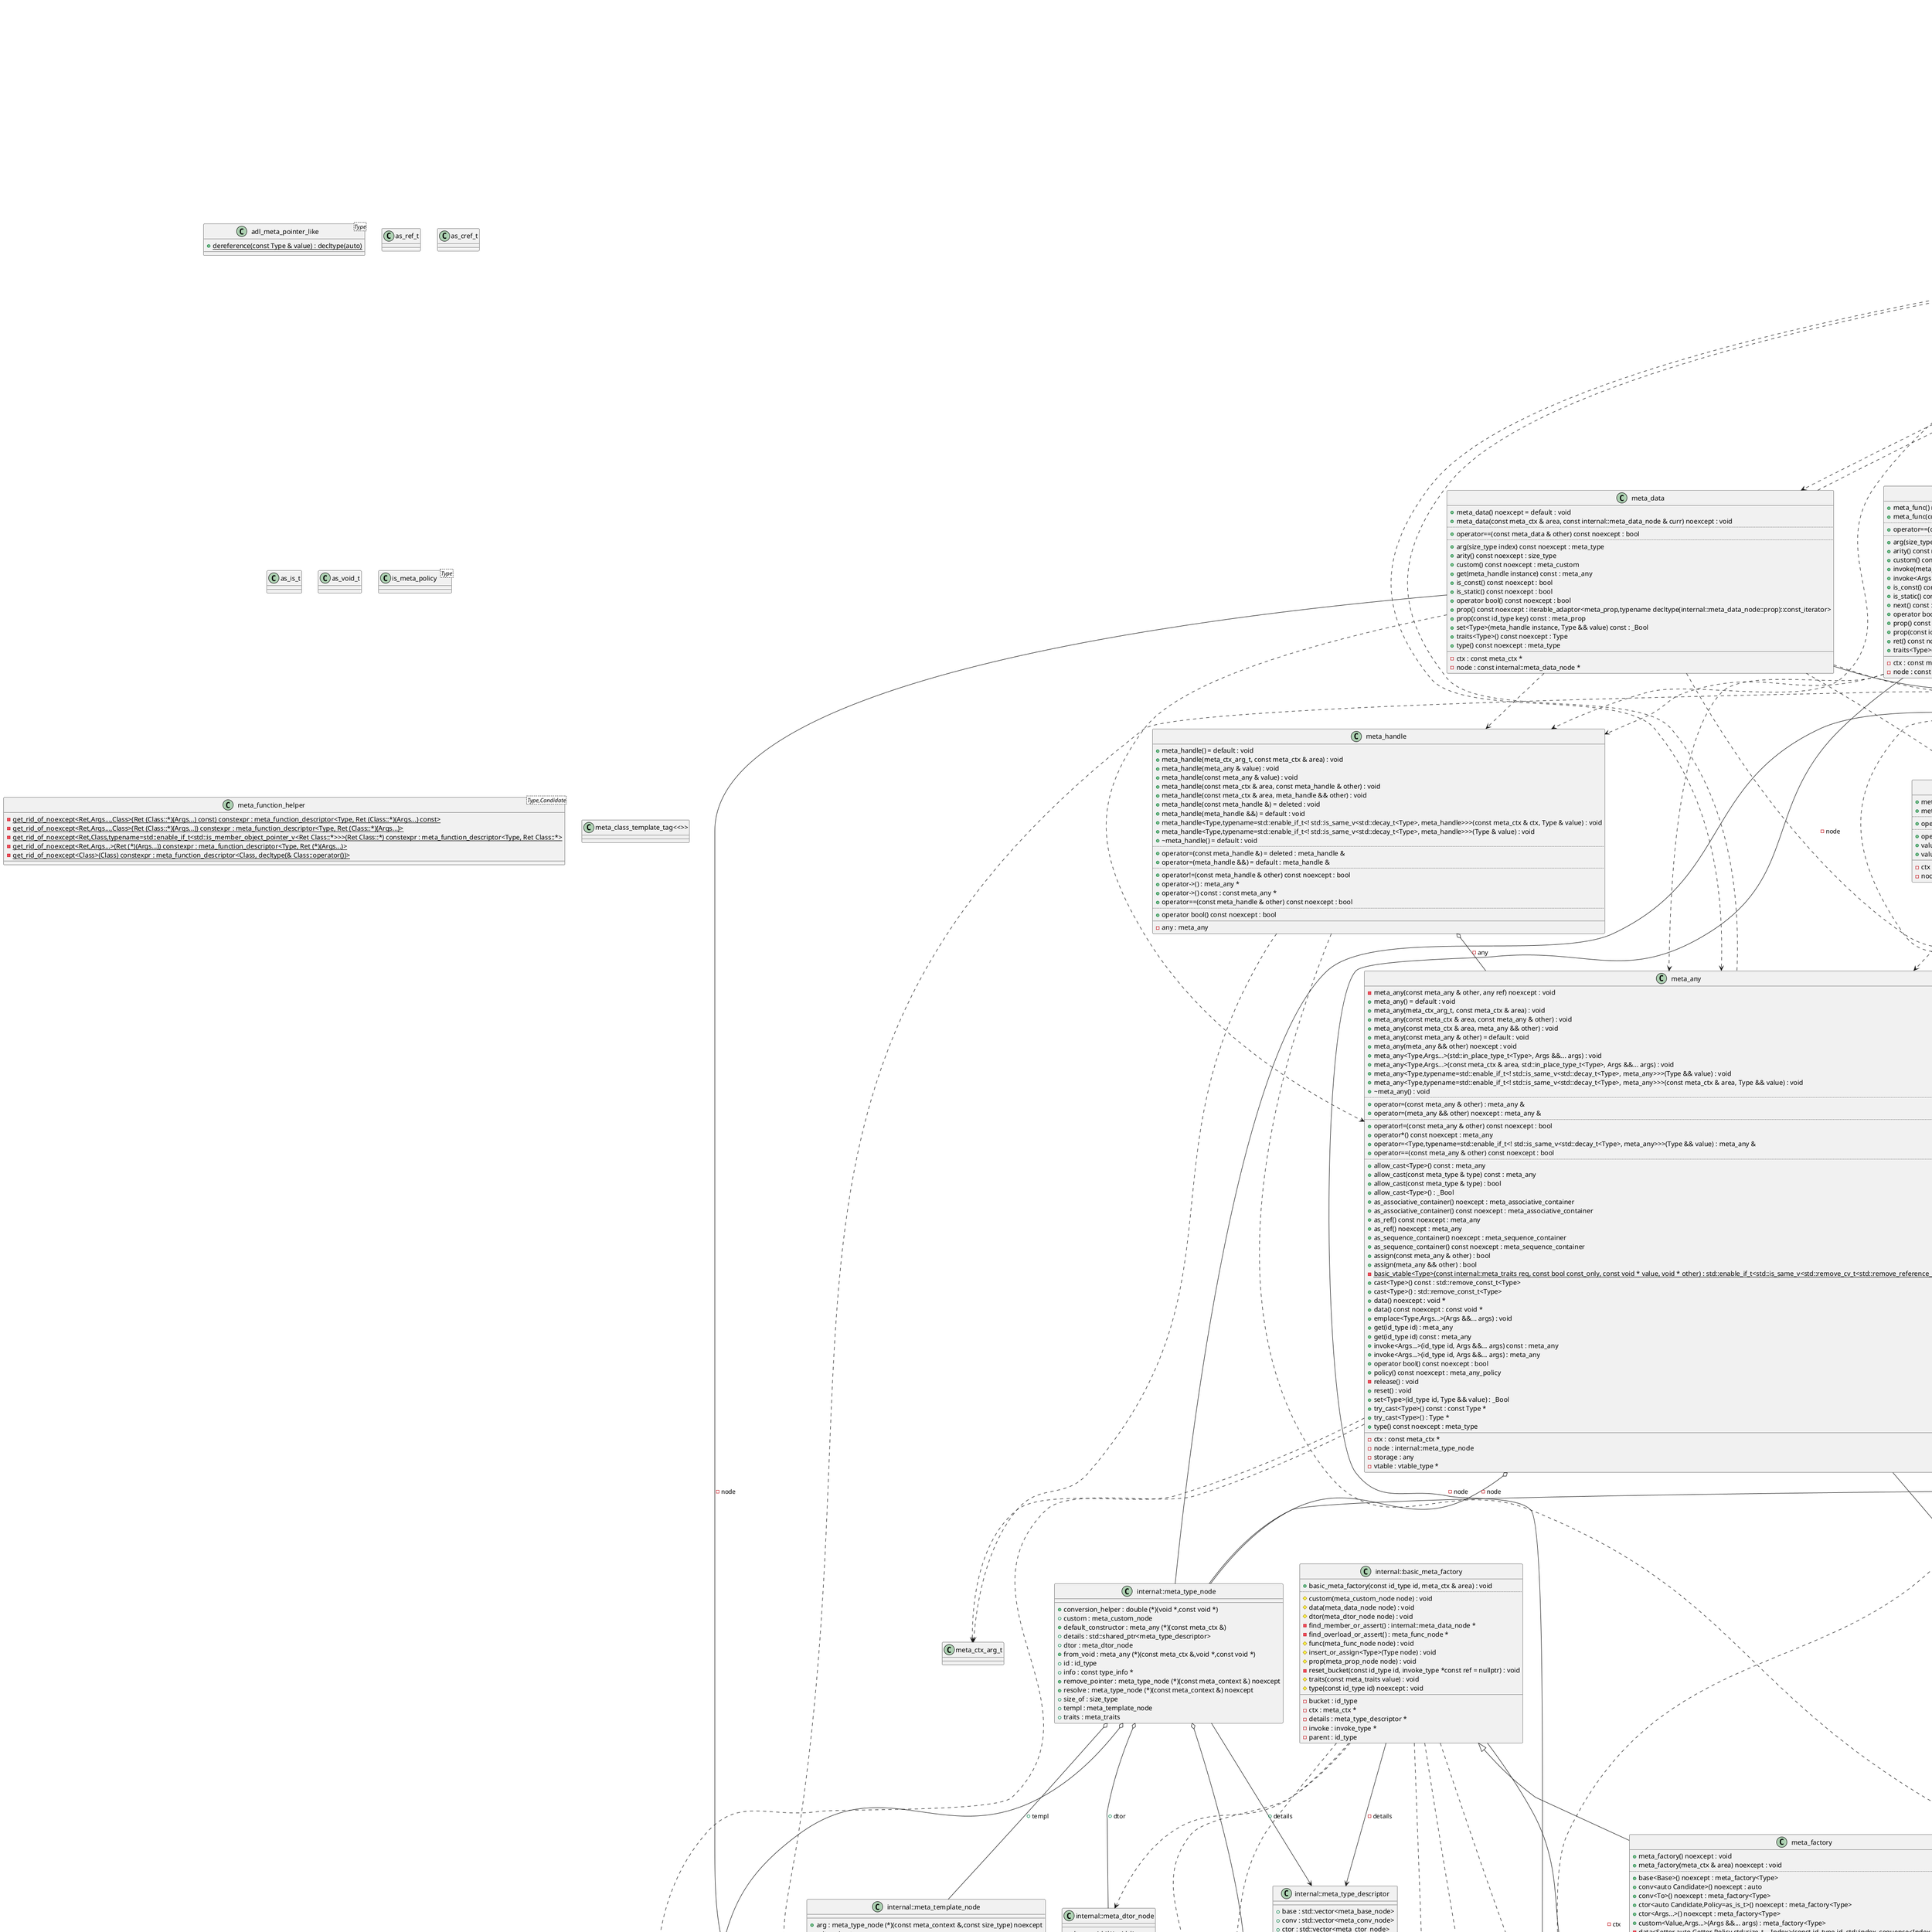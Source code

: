 @startuml
title 'meta' class diagram
class "internal::meta_context" as C_0004307317541812715744
class C_0004307317541812715744 [[https://github.com/skypjack/entt/blob/4a2d1a8541228a90e02a873dba6a980506c42c03/src/entt/meta/context.hpp#L17{meta_context}]] {
{static} +from(meta_ctx & ctx) : meta_context & [[[https://github.com/skypjack/entt/blob/4a2d1a8541228a90e02a873dba6a980506c42c03/src/entt/meta/context.hpp#L20{from}]]]
{static} +from(const meta_ctx & ctx) : const meta_context & [[[https://github.com/skypjack/entt/blob/4a2d1a8541228a90e02a873dba6a980506c42c03/src/entt/meta/context.hpp#L21{from}]]]
__
+value : dense_map<id_type,meta_type_node,identity> [[[https://github.com/skypjack/entt/blob/4a2d1a8541228a90e02a873dba6a980506c42c03/src/entt/meta/context.hpp#L18{value}]]]
}
enum "internal::meta_traits" as C_0002247905158908757956
enum C_0002247905158908757956 [[https://github.com/skypjack/entt/blob/4a2d1a8541228a90e02a873dba6a980506c42c03/src/entt/meta/node.hpp#L29{meta_traits}]] {
is_none
is_const
is_static
is_arithmetic
is_integral
is_signed
is_array
is_enum
is_class
is_pointer
is_meta_pointer_like
is_meta_sequence_container
is_meta_associative_container
_user_defined_traits
_entt_enum_as_bitmask
}
class "internal::meta_custom_node" as C_0003175689000297326642
class C_0003175689000297326642 [[https://github.com/skypjack/entt/blob/4a2d1a8541228a90e02a873dba6a980506c42c03/src/entt/meta/node.hpp#L65{meta_custom_node}]] {
__
+type : id_type [[[https://github.com/skypjack/entt/blob/4a2d1a8541228a90e02a873dba6a980506c42c03/src/entt/meta/node.hpp#L66{type}]]]
+value : std::shared_ptr<void> [[[https://github.com/skypjack/entt/blob/4a2d1a8541228a90e02a873dba6a980506c42c03/src/entt/meta/node.hpp#L67{value}]]]
}
class "internal::meta_prop_node" as C_0018301304309594159703
class C_0018301304309594159703 [[https://github.com/skypjack/entt/blob/4a2d1a8541228a90e02a873dba6a980506c42c03/src/entt/meta/node.hpp#L70{meta_prop_node}]] {
__
+id : id_type [[[https://github.com/skypjack/entt/blob/4a2d1a8541228a90e02a873dba6a980506c42c03/src/entt/meta/node.hpp#L71{id}]]]
+type : meta_type_node (*)(const meta_context &) noexcept [[[https://github.com/skypjack/entt/blob/4a2d1a8541228a90e02a873dba6a980506c42c03/src/entt/meta/node.hpp#L72{type}]]]
+value : std::shared_ptr<void> [[[https://github.com/skypjack/entt/blob/4a2d1a8541228a90e02a873dba6a980506c42c03/src/entt/meta/node.hpp#L73{value}]]]
}
class "internal::meta_base_node" as C_0015313971741182899349
class C_0015313971741182899349 [[https://github.com/skypjack/entt/blob/4a2d1a8541228a90e02a873dba6a980506c42c03/src/entt/meta/node.hpp#L76{meta_base_node}]] {
__
+cast : const void *(*)(const void *) noexcept [[[https://github.com/skypjack/entt/blob/4a2d1a8541228a90e02a873dba6a980506c42c03/src/entt/meta/node.hpp#L79{cast}]]]
+resolve : meta_type_node (*)(const meta_context &) noexcept [[[https://github.com/skypjack/entt/blob/4a2d1a8541228a90e02a873dba6a980506c42c03/src/entt/meta/node.hpp#L78{resolve}]]]
+type : id_type [[[https://github.com/skypjack/entt/blob/4a2d1a8541228a90e02a873dba6a980506c42c03/src/entt/meta/node.hpp#L77{type}]]]
}
class "internal::meta_conv_node" as C_0013957851434622776350
class C_0013957851434622776350 [[https://github.com/skypjack/entt/blob/4a2d1a8541228a90e02a873dba6a980506c42c03/src/entt/meta/node.hpp#L82{meta_conv_node}]] {
__
+conv : meta_any (*)(const meta_ctx &,const void *) [[[https://github.com/skypjack/entt/blob/4a2d1a8541228a90e02a873dba6a980506c42c03/src/entt/meta/node.hpp#L84{conv}]]]
+type : id_type [[[https://github.com/skypjack/entt/blob/4a2d1a8541228a90e02a873dba6a980506c42c03/src/entt/meta/node.hpp#L83{type}]]]
}
class "internal::meta_ctor_node" as C_0015192071153804709838
class C_0015192071153804709838 [[https://github.com/skypjack/entt/blob/4a2d1a8541228a90e02a873dba6a980506c42c03/src/entt/meta/node.hpp#L87{meta_ctor_node}]] {
__
+arg : meta_type (*)(const meta_ctx &,const size_type) noexcept [[[https://github.com/skypjack/entt/blob/4a2d1a8541228a90e02a873dba6a980506c42c03/src/entt/meta/node.hpp#L92{arg}]]]
+arity : size_type [[[https://github.com/skypjack/entt/blob/4a2d1a8541228a90e02a873dba6a980506c42c03/src/entt/meta/node.hpp#L91{arity}]]]
+id : id_type [[[https://github.com/skypjack/entt/blob/4a2d1a8541228a90e02a873dba6a980506c42c03/src/entt/meta/node.hpp#L90{id}]]]
+invoke : meta_any (*)(const meta_ctx &,meta_any *const) [[[https://github.com/skypjack/entt/blob/4a2d1a8541228a90e02a873dba6a980506c42c03/src/entt/meta/node.hpp#L93{invoke}]]]
}
class "internal::meta_dtor_node" as C_0000222830718397081903
class C_0000222830718397081903 [[https://github.com/skypjack/entt/blob/4a2d1a8541228a90e02a873dba6a980506c42c03/src/entt/meta/node.hpp#L96{meta_dtor_node}]] {
__
+dtor : void (*)(void *) [[[https://github.com/skypjack/entt/blob/4a2d1a8541228a90e02a873dba6a980506c42c03/src/entt/meta/node.hpp#L97{dtor}]]]
}
class "internal::meta_data_node" as C_0010404356890845912222
class C_0010404356890845912222 [[https://github.com/skypjack/entt/blob/4a2d1a8541228a90e02a873dba6a980506c42c03/src/entt/meta/node.hpp#L100{meta_data_node}]] {
__
+arg : meta_type (*)(const meta_ctx &,const size_type) noexcept [[[https://github.com/skypjack/entt/blob/4a2d1a8541228a90e02a873dba6a980506c42c03/src/entt/meta/node.hpp#L107{arg}]]]
+arity : size_type [[[https://github.com/skypjack/entt/blob/4a2d1a8541228a90e02a873dba6a980506c42c03/src/entt/meta/node.hpp#L105{arity}]]]
+custom : meta_custom_node [[[https://github.com/skypjack/entt/blob/4a2d1a8541228a90e02a873dba6a980506c42c03/src/entt/meta/node.hpp#L110{custom}]]]
+get : meta_any (*)(const meta_ctx &,meta_handle) [[[https://github.com/skypjack/entt/blob/4a2d1a8541228a90e02a873dba6a980506c42c03/src/entt/meta/node.hpp#L109{get}]]]
+id : id_type [[[https://github.com/skypjack/entt/blob/4a2d1a8541228a90e02a873dba6a980506c42c03/src/entt/meta/node.hpp#L103{id}]]]
+prop : std::vector<meta_prop_node> [[[https://github.com/skypjack/entt/blob/4a2d1a8541228a90e02a873dba6a980506c42c03/src/entt/meta/node.hpp#L111{prop}]]]
+set : bool (*)(meta_handle,meta_any) [[[https://github.com/skypjack/entt/blob/4a2d1a8541228a90e02a873dba6a980506c42c03/src/entt/meta/node.hpp#L108{set}]]]
+traits : meta_traits [[[https://github.com/skypjack/entt/blob/4a2d1a8541228a90e02a873dba6a980506c42c03/src/entt/meta/node.hpp#L104{traits}]]]
+type : meta_type_node (*)(const meta_context &) noexcept [[[https://github.com/skypjack/entt/blob/4a2d1a8541228a90e02a873dba6a980506c42c03/src/entt/meta/node.hpp#L106{type}]]]
}
class "internal::meta_func_node" as C_0007570821389570513771
class C_0007570821389570513771 [[https://github.com/skypjack/entt/blob/4a2d1a8541228a90e02a873dba6a980506c42c03/src/entt/meta/node.hpp#L114{meta_func_node}]] {
__
+arg : meta_type (*)(const meta_ctx &,const size_type) noexcept [[[https://github.com/skypjack/entt/blob/4a2d1a8541228a90e02a873dba6a980506c42c03/src/entt/meta/node.hpp#L121{arg}]]]
+arity : size_type [[[https://github.com/skypjack/entt/blob/4a2d1a8541228a90e02a873dba6a980506c42c03/src/entt/meta/node.hpp#L119{arity}]]]
+custom : meta_custom_node [[[https://github.com/skypjack/entt/blob/4a2d1a8541228a90e02a873dba6a980506c42c03/src/entt/meta/node.hpp#L124{custom}]]]
+id : id_type [[[https://github.com/skypjack/entt/blob/4a2d1a8541228a90e02a873dba6a980506c42c03/src/entt/meta/node.hpp#L117{id}]]]
+invoke : meta_any (*)(const meta_ctx &,meta_handle,meta_any *const) [[[https://github.com/skypjack/entt/blob/4a2d1a8541228a90e02a873dba6a980506c42c03/src/entt/meta/node.hpp#L122{invoke}]]]
+next : std::shared_ptr<meta_func_node> [[[https://github.com/skypjack/entt/blob/4a2d1a8541228a90e02a873dba6a980506c42c03/src/entt/meta/node.hpp#L123{next}]]]
+prop : std::vector<meta_prop_node> [[[https://github.com/skypjack/entt/blob/4a2d1a8541228a90e02a873dba6a980506c42c03/src/entt/meta/node.hpp#L125{prop}]]]
+ret : meta_type_node (*)(const meta_context &) noexcept [[[https://github.com/skypjack/entt/blob/4a2d1a8541228a90e02a873dba6a980506c42c03/src/entt/meta/node.hpp#L120{ret}]]]
+traits : meta_traits [[[https://github.com/skypjack/entt/blob/4a2d1a8541228a90e02a873dba6a980506c42c03/src/entt/meta/node.hpp#L118{traits}]]]
}
class "internal::meta_template_node" as C_0008147246897861431049
class C_0008147246897861431049 [[https://github.com/skypjack/entt/blob/4a2d1a8541228a90e02a873dba6a980506c42c03/src/entt/meta/node.hpp#L128{meta_template_node}]] {
__
+arg : meta_type_node (*)(const meta_context &,const size_type) noexcept [[[https://github.com/skypjack/entt/blob/4a2d1a8541228a90e02a873dba6a980506c42c03/src/entt/meta/node.hpp#L133{arg}]]]
+arity : size_type [[[https://github.com/skypjack/entt/blob/4a2d1a8541228a90e02a873dba6a980506c42c03/src/entt/meta/node.hpp#L131{arity}]]]
+resolve : meta_type_node (*)(const meta_context &) noexcept [[[https://github.com/skypjack/entt/blob/4a2d1a8541228a90e02a873dba6a980506c42c03/src/entt/meta/node.hpp#L132{resolve}]]]
}
class "internal::meta_type_descriptor" as C_0012218012266668107598
class C_0012218012266668107598 [[https://github.com/skypjack/entt/blob/4a2d1a8541228a90e02a873dba6a980506c42c03/src/entt/meta/node.hpp#L136{meta_type_descriptor}]] {
__
+base : std::vector<meta_base_node> [[[https://github.com/skypjack/entt/blob/4a2d1a8541228a90e02a873dba6a980506c42c03/src/entt/meta/node.hpp#L138{base}]]]
+conv : std::vector<meta_conv_node> [[[https://github.com/skypjack/entt/blob/4a2d1a8541228a90e02a873dba6a980506c42c03/src/entt/meta/node.hpp#L139{conv}]]]
+ctor : std::vector<meta_ctor_node> [[[https://github.com/skypjack/entt/blob/4a2d1a8541228a90e02a873dba6a980506c42c03/src/entt/meta/node.hpp#L137{ctor}]]]
+data : std::vector<meta_data_node> [[[https://github.com/skypjack/entt/blob/4a2d1a8541228a90e02a873dba6a980506c42c03/src/entt/meta/node.hpp#L140{data}]]]
+func : std::vector<meta_func_node> [[[https://github.com/skypjack/entt/blob/4a2d1a8541228a90e02a873dba6a980506c42c03/src/entt/meta/node.hpp#L141{func}]]]
+prop : std::vector<meta_prop_node> [[[https://github.com/skypjack/entt/blob/4a2d1a8541228a90e02a873dba6a980506c42c03/src/entt/meta/node.hpp#L142{prop}]]]
}
class "internal::meta_type_node" as C_0004200430569073867348
class C_0004200430569073867348 [[https://github.com/skypjack/entt/blob/4a2d1a8541228a90e02a873dba6a980506c42c03/src/entt/meta/node.hpp#L145{meta_type_node}]] {
__
+conversion_helper : double (*)(void *,const void *) [[[https://github.com/skypjack/entt/blob/4a2d1a8541228a90e02a873dba6a980506c42c03/src/entt/meta/node.hpp#L155{conversion_helper}]]]
+custom : meta_custom_node [[[https://github.com/skypjack/entt/blob/4a2d1a8541228a90e02a873dba6a980506c42c03/src/entt/meta/node.hpp#L159{custom}]]]
+default_constructor : meta_any (*)(const meta_ctx &) [[[https://github.com/skypjack/entt/blob/4a2d1a8541228a90e02a873dba6a980506c42c03/src/entt/meta/node.hpp#L154{default_constructor}]]]
+details : std::shared_ptr<meta_type_descriptor> [[[https://github.com/skypjack/entt/blob/4a2d1a8541228a90e02a873dba6a980506c42c03/src/entt/meta/node.hpp#L160{details}]]]
+dtor : meta_dtor_node [[[https://github.com/skypjack/entt/blob/4a2d1a8541228a90e02a873dba6a980506c42c03/src/entt/meta/node.hpp#L158{dtor}]]]
+from_void : meta_any (*)(const meta_ctx &,void *,const void *) [[[https://github.com/skypjack/entt/blob/4a2d1a8541228a90e02a873dba6a980506c42c03/src/entt/meta/node.hpp#L156{from_void}]]]
+id : id_type [[[https://github.com/skypjack/entt/blob/4a2d1a8541228a90e02a873dba6a980506c42c03/src/entt/meta/node.hpp#L149{id}]]]
+info : const type_info * [[[https://github.com/skypjack/entt/blob/4a2d1a8541228a90e02a873dba6a980506c42c03/src/entt/meta/node.hpp#L148{info}]]]
+remove_pointer : meta_type_node (*)(const meta_context &) noexcept [[[https://github.com/skypjack/entt/blob/4a2d1a8541228a90e02a873dba6a980506c42c03/src/entt/meta/node.hpp#L153{remove_pointer}]]]
+resolve : meta_type_node (*)(const meta_context &) noexcept [[[https://github.com/skypjack/entt/blob/4a2d1a8541228a90e02a873dba6a980506c42c03/src/entt/meta/node.hpp#L152{resolve}]]]
+size_of : size_type [[[https://github.com/skypjack/entt/blob/4a2d1a8541228a90e02a873dba6a980506c42c03/src/entt/meta/node.hpp#L151{size_of}]]]
+templ : meta_template_node [[[https://github.com/skypjack/entt/blob/4a2d1a8541228a90e02a873dba6a980506c42c03/src/entt/meta/node.hpp#L157{templ}]]]
+traits : meta_traits [[[https://github.com/skypjack/entt/blob/4a2d1a8541228a90e02a873dba6a980506c42c03/src/entt/meta/node.hpp#L150{traits}]]]
}
class "internal::meta_range_iterator<Type,It>" as C_0013440492747606260881
class C_0013440492747606260881 [[https://github.com/skypjack/entt/blob/4a2d1a8541228a90e02a873dba6a980506c42c03/src/entt/meta/range.hpp#L19{meta_range_iterator}]] {
+meta_range_iterator() noexcept : void [[[https://github.com/skypjack/entt/blob/4a2d1a8541228a90e02a873dba6a980506c42c03/src/entt/meta/range.hpp#L27{meta_range_iterator}]]]
+meta_range_iterator(const meta_ctx & area, const It iter) noexcept : void [[[https://github.com/skypjack/entt/blob/4a2d1a8541228a90e02a873dba6a980506c42c03/src/entt/meta/range.hpp#L31{meta_range_iterator}]]]
..
+operator*() constexpr const noexcept : reference [[[https://github.com/skypjack/entt/blob/4a2d1a8541228a90e02a873dba6a980506c42c03/src/entt/meta/range.hpp#L85{operator*}]]]
+operator+(const difference_type value) constexpr const noexcept : meta_range_iterator<Type,It> [[[https://github.com/skypjack/entt/blob/4a2d1a8541228a90e02a873dba6a980506c42c03/src/entt/meta/range.hpp#L58{operator+}]]]
+operator++() constexpr noexcept : meta_range_iterator<Type,It> & [[[https://github.com/skypjack/entt/blob/4a2d1a8541228a90e02a873dba6a980506c42c03/src/entt/meta/range.hpp#L35{operator++}]]]
+operator++(int) constexpr noexcept : meta_range_iterator<Type,It> [[[https://github.com/skypjack/entt/blob/4a2d1a8541228a90e02a873dba6a980506c42c03/src/entt/meta/range.hpp#L39{operator++}]]]
+operator+=(const difference_type value) constexpr noexcept : meta_range_iterator<Type,It> & [[[https://github.com/skypjack/entt/blob/4a2d1a8541228a90e02a873dba6a980506c42c03/src/entt/meta/range.hpp#L53{operator+=}]]]
+operator-(const difference_type value) constexpr const noexcept : meta_range_iterator<Type,It> [[[https://github.com/skypjack/entt/blob/4a2d1a8541228a90e02a873dba6a980506c42c03/src/entt/meta/range.hpp#L67{operator-}]]]
+operator--() constexpr noexcept : meta_range_iterator<Type,It> & [[[https://github.com/skypjack/entt/blob/4a2d1a8541228a90e02a873dba6a980506c42c03/src/entt/meta/range.hpp#L44{operator--}]]]
+operator--(int) constexpr noexcept : meta_range_iterator<Type,It> [[[https://github.com/skypjack/entt/blob/4a2d1a8541228a90e02a873dba6a980506c42c03/src/entt/meta/range.hpp#L48{operator--}]]]
+operator-=(const difference_type value) constexpr noexcept : meta_range_iterator<Type,It> & [[[https://github.com/skypjack/entt/blob/4a2d1a8541228a90e02a873dba6a980506c42c03/src/entt/meta/range.hpp#L63{operator-=}]]]
+operator->() constexpr const noexcept : pointer [[[https://github.com/skypjack/entt/blob/4a2d1a8541228a90e02a873dba6a980506c42c03/src/entt/meta/range.hpp#L81{operator->}]]]
+operator[](const difference_type value) constexpr const noexcept : reference [[[https://github.com/skypjack/entt/blob/4a2d1a8541228a90e02a873dba6a980506c42c03/src/entt/meta/range.hpp#L71{operator[]}]]]
__
-ctx : const meta_ctx * [[[https://github.com/skypjack/entt/blob/4a2d1a8541228a90e02a873dba6a980506c42c03/src/entt/meta/range.hpp#L100{ctx}]]]
-it : It [[[https://github.com/skypjack/entt/blob/4a2d1a8541228a90e02a873dba6a980506c42c03/src/entt/meta/range.hpp#L99{it}]]]
}
class "internal::basic_meta_factory" as C_0017620594618235802433
class C_0017620594618235802433 [[https://github.com/skypjack/entt/blob/4a2d1a8541228a90e02a873dba6a980506c42c03/src/entt/meta/factory.hpp#L30{basic_meta_factory}]] {
+basic_meta_factory(const id_type id, meta_ctx & area) : void [[[https://github.com/skypjack/entt/blob/4a2d1a8541228a90e02a873dba6a980506c42c03/src/entt/meta/factory.hpp#L137{basic_meta_factory}]]]
..
#custom(meta_custom_node node) : void [[[https://github.com/skypjack/entt/blob/4a2d1a8541228a90e02a873dba6a980506c42c03/src/entt/meta/factory.hpp#L126{custom}]]]
#data(meta_data_node node) : void [[[https://github.com/skypjack/entt/blob/4a2d1a8541228a90e02a873dba6a980506c42c03/src/entt/meta/factory.hpp#L80{data}]]]
#dtor(meta_dtor_node node) : void [[[https://github.com/skypjack/entt/blob/4a2d1a8541228a90e02a873dba6a980506c42c03/src/entt/meta/factory.hpp#L75{dtor}]]]
-find_member_or_assert() : internal::meta_data_node * [[[https://github.com/skypjack/entt/blob/4a2d1a8541228a90e02a873dba6a980506c42c03/src/entt/meta/factory.hpp#L33{find_member_or_assert}]]]
-find_overload_or_assert() : meta_func_node * [[[https://github.com/skypjack/entt/blob/4a2d1a8541228a90e02a873dba6a980506c42c03/src/entt/meta/factory.hpp#L39{find_overload_or_assert}]]]
#func(meta_func_node node) : void [[[https://github.com/skypjack/entt/blob/4a2d1a8541228a90e02a873dba6a980506c42c03/src/entt/meta/factory.hpp#L90{func}]]]
#insert_or_assign<Type>(Type node) : void
#prop(meta_prop_node node) : void [[[https://github.com/skypjack/entt/blob/4a2d1a8541228a90e02a873dba6a980506c42c03/src/entt/meta/factory.hpp#L101{prop}]]]
-reset_bucket(const id_type id, invoke_type *const ref = nullptr) : void [[[https://github.com/skypjack/entt/blob/4a2d1a8541228a90e02a873dba6a980506c42c03/src/entt/meta/factory.hpp#L45{reset_bucket}]]]
#traits(const meta_traits value) : void [[[https://github.com/skypjack/entt/blob/4a2d1a8541228a90e02a873dba6a980506c42c03/src/entt/meta/factory.hpp#L116{traits}]]]
#type(const id_type id) noexcept : void [[[https://github.com/skypjack/entt/blob/4a2d1a8541228a90e02a873dba6a980506c42c03/src/entt/meta/factory.hpp#L51{type}]]]
__
-bucket : id_type [[[https://github.com/skypjack/entt/blob/4a2d1a8541228a90e02a873dba6a980506c42c03/src/entt/meta/factory.hpp#L153{bucket}]]]
-ctx : meta_ctx * [[[https://github.com/skypjack/entt/blob/4a2d1a8541228a90e02a873dba6a980506c42c03/src/entt/meta/factory.hpp#L151{ctx}]]]
-details : meta_type_descriptor * [[[https://github.com/skypjack/entt/blob/4a2d1a8541228a90e02a873dba6a980506c42c03/src/entt/meta/factory.hpp#L155{details}]]]
-invoke : invoke_type * [[[https://github.com/skypjack/entt/blob/4a2d1a8541228a90e02a873dba6a980506c42c03/src/entt/meta/factory.hpp#L154{invoke}]]]
-parent : id_type [[[https://github.com/skypjack/entt/blob/4a2d1a8541228a90e02a873dba6a980506c42c03/src/entt/meta/factory.hpp#L152{parent}]]]
}
class "internal::fixed_size_sequence_container<typename,typename=void>" as C_0000823428983911272085
class C_0000823428983911272085 [[https://github.com/skypjack/entt/blob/4a2d1a8541228a90e02a873dba6a980506c42c03/src/entt/meta/container.hpp#L28{fixed_size_sequence_container}]] {
__
}
class "internal::fixed_size_sequence_container<Type,void>" as C_0015549495788630214149
class C_0015549495788630214149 [[https://github.com/skypjack/entt/blob/4a2d1a8541228a90e02a873dba6a980506c42c03/src/entt/meta/container.hpp#L31{fixed_size_sequence_container}]] {
__
}
class "internal::key_only_associative_container<typename,typename=void>" as C_0015511039055756405172
class C_0015511039055756405172 [[https://github.com/skypjack/entt/blob/4a2d1a8541228a90e02a873dba6a980506c42c03/src/entt/meta/container.hpp#L37{key_only_associative_container}]] {
__
}
class "internal::key_only_associative_container<Type,void>" as C_0006012875802646153400
class C_0006012875802646153400 [[https://github.com/skypjack/entt/blob/4a2d1a8541228a90e02a873dba6a980506c42c03/src/entt/meta/container.hpp#L40{key_only_associative_container}]] {
__
}
class "internal::reserve_aware_container<typename,typename=void>" as C_0004428151604452775076
class C_0004428151604452775076 [[https://github.com/skypjack/entt/blob/4a2d1a8541228a90e02a873dba6a980506c42c03/src/entt/meta/container.hpp#L46{reserve_aware_container}]] {
__
}
class "internal::reserve_aware_container<Type,void>" as C_0015865684875424635326
class C_0015865684875424635326 [[https://github.com/skypjack/entt/blob/4a2d1a8541228a90e02a873dba6a980506c42c03/src/entt/meta/container.hpp#L49{reserve_aware_container}]] {
__
}
class "meta_ctx_arg_t" as C_0003713876806776782243
class C_0003713876806776782243 [[https://github.com/skypjack/entt/blob/4a2d1a8541228a90e02a873dba6a980506c42c03/src/entt/meta/context.hpp#L28{meta_ctx_arg_t}]] {
__
}
class "meta_ctx" as C_0016655360933662495898
class C_0016655360933662495898 [[https://github.com/skypjack/entt/blob/4a2d1a8541228a90e02a873dba6a980506c42c03/src/entt/meta/context.hpp#L34{meta_ctx}]] {
__
}
class "adl_meta_pointer_like<Type>" as C_0002303961819203701575
class C_0002303961819203701575 [[https://github.com/skypjack/entt/blob/4a2d1a8541228a90e02a873dba6a980506c42c03/src/entt/meta/adl_pointer.hpp#L22{adl_meta_pointer_like}]] {
{static} +dereference(const Type & value) : decltype(auto) [[[https://github.com/skypjack/entt/blob/4a2d1a8541228a90e02a873dba6a980506c42c03/src/entt/meta/adl_pointer.hpp#L28{dereference}]]]
__
}
class "is_meta_pointer_like<typename>" as C_0001737904853584333077
class C_0001737904853584333077 [[https://github.com/skypjack/entt/blob/4a2d1a8541228a90e02a873dba6a980506c42c03/src/entt/meta/type_traits.hpp#L35{is_meta_pointer_like}]] {
__
}
class "is_meta_pointer_like<Type>" as C_0000812516507709095862
class C_0000812516507709095862 [[https://github.com/skypjack/entt/blob/4a2d1a8541228a90e02a873dba6a980506c42c03/src/entt/meta/type_traits.hpp#L43{is_meta_pointer_like}]] {
__
}
class "is_meta_pointer_like<Type const>" as C_0014008550658469300176
class C_0014008550658469300176 [[https://github.com/skypjack/entt/blob/4a2d1a8541228a90e02a873dba6a980506c42c03/src/entt/meta/type_traits.hpp#L43{is_meta_pointer_like}]] {
__
}
class "iterable_adaptor<internal::meta_range_iterator<Type,It>>" as C_0015044794635548498513
class C_0015044794635548498513 [[https://github.com/skypjack/entt/blob/4a2d1a8541228a90e02a873dba6a980506c42c03/src/entt/meta/range.hpp#L147{iterable_adaptor}]] {
__
}
class "meta_sequence_container" as C_0011343685482088399521
class C_0011343685482088399521 [[https://github.com/skypjack/entt/blob/4a2d1a8541228a90e02a873dba6a980506c42c03/src/entt/meta/meta.hpp#L31{meta_sequence_container}]] {
+meta_sequence_container() = default : void [[[https://github.com/skypjack/entt/blob/4a2d1a8541228a90e02a873dba6a980506c42c03/src/entt/meta/meta.hpp#L41{meta_sequence_container}]]]
+meta_sequence_container(const meta_ctx & area) noexcept : void [[[https://github.com/skypjack/entt/blob/4a2d1a8541228a90e02a873dba6a980506c42c03/src/entt/meta/meta.hpp#L47{meta_sequence_container}]]]
..
+operator[](size_type) : meta_any [[[https://github.com/skypjack/entt/blob/4a2d1a8541228a90e02a873dba6a980506c42c03/src/entt/meta/meta.hpp#L80{operator[]}]]]
..
+begin() : iterator [[[https://github.com/skypjack/entt/blob/4a2d1a8541228a90e02a873dba6a980506c42c03/src/entt/meta/meta.hpp#L76{begin}]]]
+clear() : bool [[[https://github.com/skypjack/entt/blob/4a2d1a8541228a90e02a873dba6a980506c42c03/src/entt/meta/meta.hpp#L74{clear}]]]
+end() : iterator [[[https://github.com/skypjack/entt/blob/4a2d1a8541228a90e02a873dba6a980506c42c03/src/entt/meta/meta.hpp#L77{end}]]]
+erase(const iterator &) : iterator [[[https://github.com/skypjack/entt/blob/4a2d1a8541228a90e02a873dba6a980506c42c03/src/entt/meta/meta.hpp#L79{erase}]]]
+insert(const iterator &, meta_any) : iterator [[[https://github.com/skypjack/entt/blob/4a2d1a8541228a90e02a873dba6a980506c42c03/src/entt/meta/meta.hpp#L78{insert}]]]
+operator bool() const noexcept : bool [[[https://github.com/skypjack/entt/blob/4a2d1a8541228a90e02a873dba6a980506c42c03/src/entt/meta/meta.hpp#L81{operator bool}]]]
+rebind<Type>(Type & instance) noexcept : void
+reserve(size_type) : bool [[[https://github.com/skypjack/entt/blob/4a2d1a8541228a90e02a873dba6a980506c42c03/src/entt/meta/meta.hpp#L75{reserve}]]]
+resize(size_type) : bool [[[https://github.com/skypjack/entt/blob/4a2d1a8541228a90e02a873dba6a980506c42c03/src/entt/meta/meta.hpp#L73{resize}]]]
+size() const noexcept : size_type [[[https://github.com/skypjack/entt/blob/4a2d1a8541228a90e02a873dba6a980506c42c03/src/entt/meta/meta.hpp#L72{size}]]]
+value_type() const noexcept : meta_type [[[https://github.com/skypjack/entt/blob/4a2d1a8541228a90e02a873dba6a980506c42c03/src/entt/meta/meta.hpp#L71{value_type}]]]
__
-begin_fn : iterator (*)(const meta_ctx &,void *,const void *) [[[https://github.com/skypjack/entt/blob/4a2d1a8541228a90e02a873dba6a980506c42c03/src/entt/meta/meta.hpp#L91{begin_fn}]]]
-clear_fn : bool (*)(void *) [[[https://github.com/skypjack/entt/blob/4a2d1a8541228a90e02a873dba6a980506c42c03/src/entt/meta/meta.hpp#L88{clear_fn}]]]
-const_only : bool [[[https://github.com/skypjack/entt/blob/4a2d1a8541228a90e02a873dba6a980506c42c03/src/entt/meta/meta.hpp#L96{const_only}]]]
-const_reference_node : internal::meta_type_node (*)(const internal::meta_context &) [[[https://github.com/skypjack/entt/blob/4a2d1a8541228a90e02a873dba6a980506c42c03/src/entt/meta/meta.hpp#L86{const_reference_node}]]]
-ctx : const meta_ctx * [[[https://github.com/skypjack/entt/blob/4a2d1a8541228a90e02a873dba6a980506c42c03/src/entt/meta/meta.hpp#L84{ctx}]]]
-data : const void * [[[https://github.com/skypjack/entt/blob/4a2d1a8541228a90e02a873dba6a980506c42c03/src/entt/meta/meta.hpp#L95{data}]]]
-end_fn : iterator (*)(const meta_ctx &,void *,const void *) [[[https://github.com/skypjack/entt/blob/4a2d1a8541228a90e02a873dba6a980506c42c03/src/entt/meta/meta.hpp#L92{end_fn}]]]
-erase_fn : iterator (*)(const meta_ctx &,void *,const iterator &) [[[https://github.com/skypjack/entt/blob/4a2d1a8541228a90e02a873dba6a980506c42c03/src/entt/meta/meta.hpp#L94{erase_fn}]]]
-insert_fn : iterator (*)(const meta_ctx &,void *,const void *,const void *,const iterator &) [[[https://github.com/skypjack/entt/blob/4a2d1a8541228a90e02a873dba6a980506c42c03/src/entt/meta/meta.hpp#L93{insert_fn}]]]
-reserve_fn : bool (*)(void *,const size_type) [[[https://github.com/skypjack/entt/blob/4a2d1a8541228a90e02a873dba6a980506c42c03/src/entt/meta/meta.hpp#L89{reserve_fn}]]]
-resize_fn : bool (*)(void *,const size_type) [[[https://github.com/skypjack/entt/blob/4a2d1a8541228a90e02a873dba6a980506c42c03/src/entt/meta/meta.hpp#L90{resize_fn}]]]
-size_fn : size_type (*)(const void *) [[[https://github.com/skypjack/entt/blob/4a2d1a8541228a90e02a873dba6a980506c42c03/src/entt/meta/meta.hpp#L87{size_fn}]]]
-value_type_node : internal::meta_type_node (*)(const internal::meta_context &) [[[https://github.com/skypjack/entt/blob/4a2d1a8541228a90e02a873dba6a980506c42c03/src/entt/meta/meta.hpp#L85{value_type_node}]]]
}
class "meta_associative_container" as C_0002938499420373980643
class C_0002938499420373980643 [[https://github.com/skypjack/entt/blob/4a2d1a8541228a90e02a873dba6a980506c42c03/src/entt/meta/meta.hpp#L100{meta_associative_container}]] {
+meta_associative_container() = default : void [[[https://github.com/skypjack/entt/blob/4a2d1a8541228a90e02a873dba6a980506c42c03/src/entt/meta/meta.hpp#L110{meta_associative_container}]]]
+meta_associative_container(const meta_ctx & area) noexcept : void [[[https://github.com/skypjack/entt/blob/4a2d1a8541228a90e02a873dba6a980506c42c03/src/entt/meta/meta.hpp#L116{meta_associative_container}]]]
..
+begin() : iterator [[[https://github.com/skypjack/entt/blob/4a2d1a8541228a90e02a873dba6a980506c42c03/src/entt/meta/meta.hpp#L151{begin}]]]
+clear() : bool [[[https://github.com/skypjack/entt/blob/4a2d1a8541228a90e02a873dba6a980506c42c03/src/entt/meta/meta.hpp#L149{clear}]]]
+end() : iterator [[[https://github.com/skypjack/entt/blob/4a2d1a8541228a90e02a873dba6a980506c42c03/src/entt/meta/meta.hpp#L152{end}]]]
+erase(meta_any) : size_type [[[https://github.com/skypjack/entt/blob/4a2d1a8541228a90e02a873dba6a980506c42c03/src/entt/meta/meta.hpp#L154{erase}]]]
+find(meta_any) : iterator [[[https://github.com/skypjack/entt/blob/4a2d1a8541228a90e02a873dba6a980506c42c03/src/entt/meta/meta.hpp#L155{find}]]]
+insert(meta_any, meta_any) : bool [[[https://github.com/skypjack/entt/blob/4a2d1a8541228a90e02a873dba6a980506c42c03/src/entt/meta/meta.hpp#L153{insert}]]]
+key_type() const noexcept : meta_type [[[https://github.com/skypjack/entt/blob/4a2d1a8541228a90e02a873dba6a980506c42c03/src/entt/meta/meta.hpp#L145{key_type}]]]
+mapped_type() const noexcept : meta_type [[[https://github.com/skypjack/entt/blob/4a2d1a8541228a90e02a873dba6a980506c42c03/src/entt/meta/meta.hpp#L146{mapped_type}]]]
+operator bool() const noexcept : bool [[[https://github.com/skypjack/entt/blob/4a2d1a8541228a90e02a873dba6a980506c42c03/src/entt/meta/meta.hpp#L156{operator bool}]]]
+rebind<Type>(Type & instance) noexcept : void
+reserve(size_type) : bool [[[https://github.com/skypjack/entt/blob/4a2d1a8541228a90e02a873dba6a980506c42c03/src/entt/meta/meta.hpp#L150{reserve}]]]
+size() const noexcept : size_type [[[https://github.com/skypjack/entt/blob/4a2d1a8541228a90e02a873dba6a980506c42c03/src/entt/meta/meta.hpp#L148{size}]]]
+value_type() const noexcept : meta_type [[[https://github.com/skypjack/entt/blob/4a2d1a8541228a90e02a873dba6a980506c42c03/src/entt/meta/meta.hpp#L147{value_type}]]]
__
-begin_fn : iterator (*)(const meta_ctx &,void *,const void *) [[[https://github.com/skypjack/entt/blob/4a2d1a8541228a90e02a873dba6a980506c42c03/src/entt/meta/meta.hpp#L166{begin_fn}]]]
-clear_fn : bool (*)(void *) [[[https://github.com/skypjack/entt/blob/4a2d1a8541228a90e02a873dba6a980506c42c03/src/entt/meta/meta.hpp#L164{clear_fn}]]]
-const_only : bool [[[https://github.com/skypjack/entt/blob/4a2d1a8541228a90e02a873dba6a980506c42c03/src/entt/meta/meta.hpp#L172{const_only}]]]
-ctx : const meta_ctx * [[[https://github.com/skypjack/entt/blob/4a2d1a8541228a90e02a873dba6a980506c42c03/src/entt/meta/meta.hpp#L159{ctx}]]]
-data : const void * [[[https://github.com/skypjack/entt/blob/4a2d1a8541228a90e02a873dba6a980506c42c03/src/entt/meta/meta.hpp#L171{data}]]]
-end_fn : iterator (*)(const meta_ctx &,void *,const void *) [[[https://github.com/skypjack/entt/blob/4a2d1a8541228a90e02a873dba6a980506c42c03/src/entt/meta/meta.hpp#L167{end_fn}]]]
-erase_fn : size_type (*)(void *,const void *) [[[https://github.com/skypjack/entt/blob/4a2d1a8541228a90e02a873dba6a980506c42c03/src/entt/meta/meta.hpp#L169{erase_fn}]]]
-find_fn : iterator (*)(const meta_ctx &,void *,const void *,const void *) [[[https://github.com/skypjack/entt/blob/4a2d1a8541228a90e02a873dba6a980506c42c03/src/entt/meta/meta.hpp#L170{find_fn}]]]
-insert_fn : bool (*)(void *,const void *,const void *) [[[https://github.com/skypjack/entt/blob/4a2d1a8541228a90e02a873dba6a980506c42c03/src/entt/meta/meta.hpp#L168{insert_fn}]]]
-key_type_node : internal::meta_type_node (*)(const internal::meta_context &) [[[https://github.com/skypjack/entt/blob/4a2d1a8541228a90e02a873dba6a980506c42c03/src/entt/meta/meta.hpp#L160{key_type_node}]]]
-mapped_type_node : internal::meta_type_node (*)(const internal::meta_context &) [[[https://github.com/skypjack/entt/blob/4a2d1a8541228a90e02a873dba6a980506c42c03/src/entt/meta/meta.hpp#L161{mapped_type_node}]]]
-reserve_fn : bool (*)(void *,const size_type) [[[https://github.com/skypjack/entt/blob/4a2d1a8541228a90e02a873dba6a980506c42c03/src/entt/meta/meta.hpp#L165{reserve_fn}]]]
-size_fn : size_type (*)(const void *) [[[https://github.com/skypjack/entt/blob/4a2d1a8541228a90e02a873dba6a980506c42c03/src/entt/meta/meta.hpp#L163{size_fn}]]]
-value_type_node : internal::meta_type_node (*)(const internal::meta_context &) [[[https://github.com/skypjack/entt/blob/4a2d1a8541228a90e02a873dba6a980506c42c03/src/entt/meta/meta.hpp#L162{value_type_node}]]]
}
class "meta_any" as C_0015746478186703598126
class C_0015746478186703598126 [[https://github.com/skypjack/entt/blob/4a2d1a8541228a90e02a873dba6a980506c42c03/src/entt/meta/meta.hpp#L179{meta_any}]] {
-meta_any(const meta_any & other, any ref) noexcept : void [[[https://github.com/skypjack/entt/blob/4a2d1a8541228a90e02a873dba6a980506c42c03/src/entt/meta/meta.hpp#L221{meta_any}]]]
+meta_any() = default : void [[[https://github.com/skypjack/entt/blob/4a2d1a8541228a90e02a873dba6a980506c42c03/src/entt/meta/meta.hpp#L229{meta_any}]]]
+meta_any(meta_ctx_arg_t, const meta_ctx & area) : void [[[https://github.com/skypjack/entt/blob/4a2d1a8541228a90e02a873dba6a980506c42c03/src/entt/meta/meta.hpp#L235{meta_any}]]]
+meta_any(const meta_ctx & area, const meta_any & other) : void [[[https://github.com/skypjack/entt/blob/4a2d1a8541228a90e02a873dba6a980506c42c03/src/entt/meta/meta.hpp#L286{meta_any}]]]
+meta_any(const meta_ctx & area, meta_any && other) : void [[[https://github.com/skypjack/entt/blob/4a2d1a8541228a90e02a873dba6a980506c42c03/src/entt/meta/meta.hpp#L297{meta_any}]]]
+meta_any(const meta_any & other) = default : void [[[https://github.com/skypjack/entt/blob/4a2d1a8541228a90e02a873dba6a980506c42c03/src/entt/meta/meta.hpp#L307{meta_any}]]]
+meta_any(meta_any && other) noexcept : void [[[https://github.com/skypjack/entt/blob/4a2d1a8541228a90e02a873dba6a980506c42c03/src/entt/meta/meta.hpp#L313{meta_any}]]]
+meta_any<Type,Args...>(std::in_place_type_t<Type>, Args &&... args) : void
+meta_any<Type,Args...>(const meta_ctx & area, std::in_place_type_t<Type>, Args &&... args) : void
+meta_any<Type,typename=std::enable_if_t<! std::is_same_v<std::decay_t<Type>, meta_any>>>(Type && value) : void
+meta_any<Type,typename=std::enable_if_t<! std::is_same_v<std::decay_t<Type>, meta_any>>>(const meta_ctx & area, Type && value) : void
+~meta_any() : void [[[https://github.com/skypjack/entt/blob/4a2d1a8541228a90e02a873dba6a980506c42c03/src/entt/meta/meta.hpp#L320{~meta_any}]]]
..
+operator=(const meta_any & other) : meta_any & [[[https://github.com/skypjack/entt/blob/4a2d1a8541228a90e02a873dba6a980506c42c03/src/entt/meta/meta.hpp#L329{operator=}]]]
+operator=(meta_any && other) noexcept : meta_any & [[[https://github.com/skypjack/entt/blob/4a2d1a8541228a90e02a873dba6a980506c42c03/src/entt/meta/meta.hpp#L346{operator=}]]]
..
+operator!=(const meta_any & other) const noexcept : bool [[[https://github.com/skypjack/entt/blob/4a2d1a8541228a90e02a873dba6a980506c42c03/src/entt/meta/meta.hpp#L593{operator!=}]]]
+operator*() const noexcept : meta_any [[[https://github.com/skypjack/entt/blob/4a2d1a8541228a90e02a873dba6a980506c42c03/src/entt/meta/meta.hpp#L573{operator*}]]]
+operator=<Type,typename=std::enable_if_t<! std::is_same_v<std::decay_t<Type>, meta_any>>>(Type && value) : meta_any &
+operator==(const meta_any & other) const noexcept : bool [[[https://github.com/skypjack/entt/blob/4a2d1a8541228a90e02a873dba6a980506c42c03/src/entt/meta/meta.hpp#L588{operator==}]]]
..
+allow_cast<Type>() const : meta_any
+allow_cast(const meta_type & type) const : meta_any [[[https://github.com/skypjack/entt/blob/4a2d1a8541228a90e02a873dba6a980506c42c03/src/entt/meta/meta.hpp#L465{allow_cast}]]]
+allow_cast(const meta_type & type) : bool [[[https://github.com/skypjack/entt/blob/4a2d1a8541228a90e02a873dba6a980506c42c03/src/entt/meta/meta.hpp#L472{allow_cast}]]]
+allow_cast<Type>() : _Bool
+as_associative_container() noexcept : meta_associative_container [[[https://github.com/skypjack/entt/blob/4a2d1a8541228a90e02a873dba6a980506c42c03/src/entt/meta/meta.hpp#L555{as_associative_container}]]]
+as_associative_container() const noexcept : meta_associative_container [[[https://github.com/skypjack/entt/blob/4a2d1a8541228a90e02a873dba6a980506c42c03/src/entt/meta/meta.hpp#L562{as_associative_container}]]]
+as_ref() const noexcept : meta_any [[[https://github.com/skypjack/entt/blob/4a2d1a8541228a90e02a873dba6a980506c42c03/src/entt/meta/meta.hpp#L603{as_ref}]]]
+as_ref() noexcept : meta_any [[[https://github.com/skypjack/entt/blob/4a2d1a8541228a90e02a873dba6a980506c42c03/src/entt/meta/meta.hpp#L598{as_ref}]]]
+as_sequence_container() noexcept : meta_sequence_container [[[https://github.com/skypjack/entt/blob/4a2d1a8541228a90e02a873dba6a980506c42c03/src/entt/meta/meta.hpp#L538{as_sequence_container}]]]
+as_sequence_container() const noexcept : meta_sequence_container [[[https://github.com/skypjack/entt/blob/4a2d1a8541228a90e02a873dba6a980506c42c03/src/entt/meta/meta.hpp#L545{as_sequence_container}]]]
+assign(const meta_any & other) : bool [[[https://github.com/skypjack/entt/blob/4a2d1a8541228a90e02a873dba6a980506c42c03/src/entt/meta/meta.hpp#L521{assign}]]]
+assign(meta_any && other) : bool [[[https://github.com/skypjack/entt/blob/4a2d1a8541228a90e02a873dba6a980506c42c03/src/entt/meta/meta.hpp#L524{assign}]]]
{static} -basic_vtable<Type>(const internal::meta_traits req, const bool const_only, const void * value, void * other) : std::enable_if_t<std::is_same_v<std::remove_cv_t<std::remove_reference_t<Type> >, Type> >
+cast<Type>() const : std::remove_const_t<Type>
+cast<Type>() : std::remove_const_t<Type>
+data() noexcept : void * [[[https://github.com/skypjack/entt/blob/4a2d1a8541228a90e02a873dba6a980506c42c03/src/entt/meta/meta.hpp#L378{data}]]]
+data() const noexcept : const void * [[[https://github.com/skypjack/entt/blob/4a2d1a8541228a90e02a873dba6a980506c42c03/src/entt/meta/meta.hpp#L373{data}]]]
+emplace<Type,Args...>(Args &&... args) : void
+get(id_type id) : meta_any [[[https://github.com/skypjack/entt/blob/4a2d1a8541228a90e02a873dba6a980506c42c03/src/entt/meta/meta.hpp#L414{get}]]]
+get(id_type id) const : meta_any [[[https://github.com/skypjack/entt/blob/4a2d1a8541228a90e02a873dba6a980506c42c03/src/entt/meta/meta.hpp#L411{get}]]]
+invoke<Args...>(id_type id, Args &&... args) const : meta_any
+invoke<Args...>(id_type id, Args &&... args) : meta_any
+operator bool() const noexcept : bool [[[https://github.com/skypjack/entt/blob/4a2d1a8541228a90e02a873dba6a980506c42c03/src/entt/meta/meta.hpp#L583{operator bool}]]]
+policy() const noexcept : meta_any_policy [[[https://github.com/skypjack/entt/blob/4a2d1a8541228a90e02a873dba6a980506c42c03/src/entt/meta/meta.hpp#L611{policy}]]]
-release() : void [[[https://github.com/skypjack/entt/blob/4a2d1a8541228a90e02a873dba6a980506c42c03/src/entt/meta/meta.hpp#L215{release}]]]
+reset() : void [[[https://github.com/skypjack/entt/blob/4a2d1a8541228a90e02a873dba6a980506c42c03/src/entt/meta/meta.hpp#L527{reset}]]]
+set<Type>(id_type id, Type && value) : _Bool
+try_cast<Type>() const : const Type *
+try_cast<Type>() : Type *
+type() const noexcept : meta_type [[[https://github.com/skypjack/entt/blob/4a2d1a8541228a90e02a873dba6a980506c42c03/src/entt/meta/meta.hpp#L370{type}]]]
__
-ctx : const meta_ctx * [[[https://github.com/skypjack/entt/blob/4a2d1a8541228a90e02a873dba6a980506c42c03/src/entt/meta/meta.hpp#L617{ctx}]]]
-node : internal::meta_type_node [[[https://github.com/skypjack/entt/blob/4a2d1a8541228a90e02a873dba6a980506c42c03/src/entt/meta/meta.hpp#L618{node}]]]
-storage : any [[[https://github.com/skypjack/entt/blob/4a2d1a8541228a90e02a873dba6a980506c42c03/src/entt/meta/meta.hpp#L616{storage}]]]
-vtable : vtable_type * [[[https://github.com/skypjack/entt/blob/4a2d1a8541228a90e02a873dba6a980506c42c03/src/entt/meta/meta.hpp#L619{vtable}]]]
}
class "meta_handle" as C_0011472805067523510808
class C_0011472805067523510808 [[https://github.com/skypjack/entt/blob/4a2d1a8541228a90e02a873dba6a980506c42c03/src/entt/meta/meta.hpp#L651{meta_handle}]] {
+meta_handle() = default : void [[[https://github.com/skypjack/entt/blob/4a2d1a8541228a90e02a873dba6a980506c42c03/src/entt/meta/meta.hpp#L653{meta_handle}]]]
+meta_handle(meta_ctx_arg_t, const meta_ctx & area) : void [[[https://github.com/skypjack/entt/blob/4a2d1a8541228a90e02a873dba6a980506c42c03/src/entt/meta/meta.hpp#L659{meta_handle}]]]
+meta_handle(meta_any & value) : void [[[https://github.com/skypjack/entt/blob/4a2d1a8541228a90e02a873dba6a980506c42c03/src/entt/meta/meta.hpp#L666{meta_handle}]]]
+meta_handle(const meta_any & value) : void [[[https://github.com/skypjack/entt/blob/4a2d1a8541228a90e02a873dba6a980506c42c03/src/entt/meta/meta.hpp#L673{meta_handle}]]]
+meta_handle(const meta_ctx & area, const meta_handle & other) : void [[[https://github.com/skypjack/entt/blob/4a2d1a8541228a90e02a873dba6a980506c42c03/src/entt/meta/meta.hpp#L700{meta_handle}]]]
+meta_handle(const meta_ctx & area, meta_handle && other) : void [[[https://github.com/skypjack/entt/blob/4a2d1a8541228a90e02a873dba6a980506c42c03/src/entt/meta/meta.hpp#L708{meta_handle}]]]
+meta_handle(const meta_handle &) = deleted : void [[[https://github.com/skypjack/entt/blob/4a2d1a8541228a90e02a873dba6a980506c42c03/src/entt/meta/meta.hpp#L712{meta_handle}]]]
+meta_handle(meta_handle &&) = default : void [[[https://github.com/skypjack/entt/blob/4a2d1a8541228a90e02a873dba6a980506c42c03/src/entt/meta/meta.hpp#L715{meta_handle}]]]
+meta_handle<Type,typename=std::enable_if_t<! std::is_same_v<std::decay_t<Type>, meta_handle>>>(const meta_ctx & ctx, Type & value) : void
+meta_handle<Type,typename=std::enable_if_t<! std::is_same_v<std::decay_t<Type>, meta_handle>>>(Type & value) : void
+~meta_handle() = default : void [[[https://github.com/skypjack/entt/blob/4a2d1a8541228a90e02a873dba6a980506c42c03/src/entt/meta/meta.hpp#L718{~meta_handle}]]]
..
+operator=(const meta_handle &) = deleted : meta_handle & [[[https://github.com/skypjack/entt/blob/4a2d1a8541228a90e02a873dba6a980506c42c03/src/entt/meta/meta.hpp#L724{operator=}]]]
+operator=(meta_handle &&) = default : meta_handle & [[[https://github.com/skypjack/entt/blob/4a2d1a8541228a90e02a873dba6a980506c42c03/src/entt/meta/meta.hpp#L730{operator=}]]]
..
+operator!=(const meta_handle & other) const noexcept : bool [[[https://github.com/skypjack/entt/blob/4a2d1a8541228a90e02a873dba6a980506c42c03/src/entt/meta/meta.hpp#L746{operator!=}]]]
+operator->() : meta_any * [[[https://github.com/skypjack/entt/blob/4a2d1a8541228a90e02a873dba6a980506c42c03/src/entt/meta/meta.hpp#L754{operator->}]]]
+operator->() const : const meta_any * [[[https://github.com/skypjack/entt/blob/4a2d1a8541228a90e02a873dba6a980506c42c03/src/entt/meta/meta.hpp#L759{operator->}]]]
+operator==(const meta_handle & other) const noexcept : bool [[[https://github.com/skypjack/entt/blob/4a2d1a8541228a90e02a873dba6a980506c42c03/src/entt/meta/meta.hpp#L741{operator==}]]]
..
+operator bool() const noexcept : bool [[[https://github.com/skypjack/entt/blob/4a2d1a8541228a90e02a873dba6a980506c42c03/src/entt/meta/meta.hpp#L736{operator bool}]]]
__
-any : meta_any [[[https://github.com/skypjack/entt/blob/4a2d1a8541228a90e02a873dba6a980506c42c03/src/entt/meta/meta.hpp#L764{any}]]]
}
class "meta_prop" as C_0014397388628734033376
class C_0014397388628734033376 [[https://github.com/skypjack/entt/blob/4a2d1a8541228a90e02a873dba6a980506c42c03/src/entt/meta/meta.hpp#L768{meta_prop}]] {
+meta_prop() noexcept = default : void [[[https://github.com/skypjack/entt/blob/4a2d1a8541228a90e02a873dba6a980506c42c03/src/entt/meta/meta.hpp#L770{meta_prop}]]]
+meta_prop(const meta_ctx & area, internal::meta_prop_node curr) noexcept : void [[[https://github.com/skypjack/entt/blob/4a2d1a8541228a90e02a873dba6a980506c42c03/src/entt/meta/meta.hpp#L777{meta_prop}]]]
..
+operator==(const meta_prop & other) const noexcept : bool [[[https://github.com/skypjack/entt/blob/4a2d1a8541228a90e02a873dba6a980506c42c03/src/entt/meta/meta.hpp#L810{operator==}]]]
..
+operator bool() const noexcept : bool [[[https://github.com/skypjack/entt/blob/4a2d1a8541228a90e02a873dba6a980506c42c03/src/entt/meta/meta.hpp#L801{operator bool}]]]
+value() const : meta_any [[[https://github.com/skypjack/entt/blob/4a2d1a8541228a90e02a873dba6a980506c42c03/src/entt/meta/meta.hpp#L785{value}]]]
+value() : meta_any [[[https://github.com/skypjack/entt/blob/4a2d1a8541228a90e02a873dba6a980506c42c03/src/entt/meta/meta.hpp#L793{value}]]]
__
-ctx : const meta_ctx * [[[https://github.com/skypjack/entt/blob/4a2d1a8541228a90e02a873dba6a980506c42c03/src/entt/meta/meta.hpp#L816{ctx}]]]
-node : internal::meta_prop_node [[[https://github.com/skypjack/entt/blob/4a2d1a8541228a90e02a873dba6a980506c42c03/src/entt/meta/meta.hpp#L815{node}]]]
}
class "meta_custom" as C_0017129483051354361693
class C_0017129483051354361693 [[https://github.com/skypjack/entt/blob/4a2d1a8541228a90e02a873dba6a980506c42c03/src/entt/meta/meta.hpp#L830{meta_custom}]] {
+meta_custom() noexcept = default : void [[[https://github.com/skypjack/entt/blob/4a2d1a8541228a90e02a873dba6a980506c42c03/src/entt/meta/meta.hpp#L832{meta_custom}]]]
+meta_custom(internal::meta_custom_node curr) noexcept : void [[[https://github.com/skypjack/entt/blob/4a2d1a8541228a90e02a873dba6a980506c42c03/src/entt/meta/meta.hpp#L838{meta_custom}]]]
..
+operator type-parameter-0-0 &<Type>() const noexcept : Type &
+operator type-parameter-0-0 *<Type>() const noexcept : Type *
__
-node : internal::meta_custom_node [[[https://github.com/skypjack/entt/blob/4a2d1a8541228a90e02a873dba6a980506c42c03/src/entt/meta/meta.hpp#L861{node}]]]
}
class "meta_data" as C_0000901926579920750024
class C_0000901926579920750024 [[https://github.com/skypjack/entt/blob/4a2d1a8541228a90e02a873dba6a980506c42c03/src/entt/meta/meta.hpp#L865{meta_data}]] {
+meta_data() noexcept = default : void [[[https://github.com/skypjack/entt/blob/4a2d1a8541228a90e02a873dba6a980506c42c03/src/entt/meta/meta.hpp#L870{meta_data}]]]
+meta_data(const meta_ctx & area, const internal::meta_data_node & curr) noexcept : void [[[https://github.com/skypjack/entt/blob/4a2d1a8541228a90e02a873dba6a980506c42c03/src/entt/meta/meta.hpp#L877{meta_data}]]]
..
+operator==(const meta_data & other) const noexcept : bool [[[https://github.com/skypjack/entt/blob/4a2d1a8541228a90e02a873dba6a980506c42c03/src/entt/meta/meta.hpp#L987{operator==}]]]
..
+arg(size_type index) const noexcept : meta_type [[[https://github.com/skypjack/entt/blob/4a2d1a8541228a90e02a873dba6a980506c42c03/src/entt/meta/meta.hpp#L935{arg}]]]
+arity() const noexcept : size_type [[[https://github.com/skypjack/entt/blob/4a2d1a8541228a90e02a873dba6a980506c42c03/src/entt/meta/meta.hpp#L885{arity}]]]
+custom() const noexcept : meta_custom [[[https://github.com/skypjack/entt/blob/4a2d1a8541228a90e02a873dba6a980506c42c03/src/entt/meta/meta.hpp#L974{custom}]]]
+get(meta_handle instance) const : meta_any [[[https://github.com/skypjack/entt/blob/4a2d1a8541228a90e02a873dba6a980506c42c03/src/entt/meta/meta.hpp#L926{get}]]]
+is_const() const noexcept : bool [[[https://github.com/skypjack/entt/blob/4a2d1a8541228a90e02a873dba6a980506c42c03/src/entt/meta/meta.hpp#L893{is_const}]]]
+is_static() const noexcept : bool [[[https://github.com/skypjack/entt/blob/4a2d1a8541228a90e02a873dba6a980506c42c03/src/entt/meta/meta.hpp#L901{is_static}]]]
+operator bool() const noexcept : bool [[[https://github.com/skypjack/entt/blob/4a2d1a8541228a90e02a873dba6a980506c42c03/src/entt/meta/meta.hpp#L982{operator bool}]]]
+prop() const noexcept : iterable_adaptor<meta_prop,typename decltype(internal::meta_data_node::prop)::const_iterator> [[[https://github.com/skypjack/entt/blob/4a2d1a8541228a90e02a873dba6a980506c42c03/src/entt/meta/meta.hpp#L941{prop}]]]
+prop(const id_type key) const : meta_prop [[[https://github.com/skypjack/entt/blob/4a2d1a8541228a90e02a873dba6a980506c42c03/src/entt/meta/meta.hpp#L950{prop}]]]
+set<Type>(meta_handle instance, Type && value) const : _Bool
+traits<Type>() const noexcept : Type
+type() const noexcept : meta_type [[[https://github.com/skypjack/entt/blob/4a2d1a8541228a90e02a873dba6a980506c42c03/src/entt/meta/meta.hpp#L906{type}]]]
__
-ctx : const meta_ctx * [[[https://github.com/skypjack/entt/blob/4a2d1a8541228a90e02a873dba6a980506c42c03/src/entt/meta/meta.hpp#L993{ctx}]]]
-node : const internal::meta_data_node * [[[https://github.com/skypjack/entt/blob/4a2d1a8541228a90e02a873dba6a980506c42c03/src/entt/meta/meta.hpp#L992{node}]]]
}
class "meta_func" as C_0005616765519563998015
class C_0005616765519563998015 [[https://github.com/skypjack/entt/blob/4a2d1a8541228a90e02a873dba6a980506c42c03/src/entt/meta/meta.hpp#L1007{meta_func}]] {
+meta_func() noexcept = default : void [[[https://github.com/skypjack/entt/blob/4a2d1a8541228a90e02a873dba6a980506c42c03/src/entt/meta/meta.hpp#L1012{meta_func}]]]
+meta_func(const meta_ctx & area, const internal::meta_func_node & curr) noexcept : void [[[https://github.com/skypjack/entt/blob/4a2d1a8541228a90e02a873dba6a980506c42c03/src/entt/meta/meta.hpp#L1019{meta_func}]]]
..
+operator==(const meta_func & other) const noexcept : bool [[[https://github.com/skypjack/entt/blob/4a2d1a8541228a90e02a873dba6a980506c42c03/src/entt/meta/meta.hpp#L1133{operator==}]]]
..
+arg(size_type index) const noexcept : meta_type [[[https://github.com/skypjack/entt/blob/4a2d1a8541228a90e02a873dba6a980506c42c03/src/entt/meta/meta.hpp#L1058{arg}]]]
+arity() const noexcept : size_type [[[https://github.com/skypjack/entt/blob/4a2d1a8541228a90e02a873dba6a980506c42c03/src/entt/meta/meta.hpp#L1027{arity}]]]
+custom() const noexcept : meta_custom [[[https://github.com/skypjack/entt/blob/4a2d1a8541228a90e02a873dba6a980506c42c03/src/entt/meta/meta.hpp#L1112{custom}]]]
+invoke(meta_handle instance, meta_any *const args, const size_type sz) const : meta_any [[[https://github.com/skypjack/entt/blob/4a2d1a8541228a90e02a873dba6a980506c42c03/src/entt/meta/meta.hpp#L1067{invoke}]]]
+invoke<Args...>(meta_handle instance, Args &&... args) const : meta_any
+is_const() const noexcept : bool [[[https://github.com/skypjack/entt/blob/4a2d1a8541228a90e02a873dba6a980506c42c03/src/entt/meta/meta.hpp#L1035{is_const}]]]
+is_static() const noexcept : bool [[[https://github.com/skypjack/entt/blob/4a2d1a8541228a90e02a873dba6a980506c42c03/src/entt/meta/meta.hpp#L1043{is_static}]]]
+next() const : meta_func [[[https://github.com/skypjack/entt/blob/4a2d1a8541228a90e02a873dba6a980506c42c03/src/entt/meta/meta.hpp#L1120{next}]]]
+operator bool() const noexcept : bool [[[https://github.com/skypjack/entt/blob/4a2d1a8541228a90e02a873dba6a980506c42c03/src/entt/meta/meta.hpp#L1128{operator bool}]]]
+prop() const noexcept : iterable_adaptor<meta_prop,typename decltype(internal::meta_func_node::prop)::const_iterator> [[[https://github.com/skypjack/entt/blob/4a2d1a8541228a90e02a873dba6a980506c42c03/src/entt/meta/meta.hpp#L1086{prop}]]]
+prop(const id_type key) const : meta_prop [[[https://github.com/skypjack/entt/blob/4a2d1a8541228a90e02a873dba6a980506c42c03/src/entt/meta/meta.hpp#L1095{prop}]]]
+ret() const noexcept : meta_type [[[https://github.com/skypjack/entt/blob/4a2d1a8541228a90e02a873dba6a980506c42c03/src/entt/meta/meta.hpp#L1051{ret}]]]
+traits<Type>() const noexcept : Type
__
-ctx : const meta_ctx * [[[https://github.com/skypjack/entt/blob/4a2d1a8541228a90e02a873dba6a980506c42c03/src/entt/meta/meta.hpp#L1139{ctx}]]]
-node : const internal::meta_func_node * [[[https://github.com/skypjack/entt/blob/4a2d1a8541228a90e02a873dba6a980506c42c03/src/entt/meta/meta.hpp#L1138{node}]]]
}
class "meta_type" as C_0011774194905649265080
class C_0011774194905649265080 [[https://github.com/skypjack/entt/blob/4a2d1a8541228a90e02a873dba6a980506c42c03/src/entt/meta/meta.hpp#L1153{meta_type}]] {
+meta_type() noexcept = default : void [[[https://github.com/skypjack/entt/blob/4a2d1a8541228a90e02a873dba6a980506c42c03/src/entt/meta/meta.hpp#L1212{meta_type}]]]
+meta_type(const meta_ctx & area, internal::meta_type_node curr) noexcept : void [[[https://github.com/skypjack/entt/blob/4a2d1a8541228a90e02a873dba6a980506c42c03/src/entt/meta/meta.hpp#L1219{meta_type}]]]
+meta_type(const meta_ctx & area, const internal::meta_base_node & curr) noexcept : void [[[https://github.com/skypjack/entt/blob/4a2d1a8541228a90e02a873dba6a980506c42c03/src/entt/meta/meta.hpp#L1228{meta_type}]]]
..
+operator==(const meta_type & other) const noexcept : bool [[[https://github.com/skypjack/entt/blob/4a2d1a8541228a90e02a873dba6a980506c42c03/src/entt/meta/meta.hpp#L1600{operator==}]]]
..
+base() const noexcept : iterable_adaptor<meta_type,typename decltype(internal::meta_type_descriptor::base)::const_iterator> [[[https://github.com/skypjack/entt/blob/4a2d1a8541228a90e02a873dba6a980506c42c03/src/entt/meta/meta.hpp#L1403{base}]]]
+can_cast(const meta_type & other) const noexcept : bool [[[https://github.com/skypjack/entt/blob/4a2d1a8541228a90e02a873dba6a980506c42c03/src/entt/meta/meta.hpp#L1385{can_cast}]]]
+can_convert(const meta_type & other) const noexcept : bool [[[https://github.com/skypjack/entt/blob/4a2d1a8541228a90e02a873dba6a980506c42c03/src/entt/meta/meta.hpp#L1395{can_convert}]]]
+construct<Args...>(Args &&... args) const : meta_any
+construct(meta_any *const args, const size_type sz) const : meta_any [[[https://github.com/skypjack/entt/blob/4a2d1a8541228a90e02a873dba6a980506c42c03/src/entt/meta/meta.hpp#L1455{construct}]]]
+custom() const noexcept : meta_custom [[[https://github.com/skypjack/entt/blob/4a2d1a8541228a90e02a873dba6a980506c42c03/src/entt/meta/meta.hpp#L1587{custom}]]]
+data(const id_type id) const : meta_data [[[https://github.com/skypjack/entt/blob/4a2d1a8541228a90e02a873dba6a980506c42c03/src/entt/meta/meta.hpp#L1422{data}]]]
+data() const noexcept : iterable_adaptor<meta_data,typename decltype(internal::meta_type_descriptor::data)::const_iterator> [[[https://github.com/skypjack/entt/blob/4a2d1a8541228a90e02a873dba6a980506c42c03/src/entt/meta/meta.hpp#L1412{data}]]]
+from_void(const void * elem) const : meta_any [[[https://github.com/skypjack/entt/blob/4a2d1a8541228a90e02a873dba6a980506c42c03/src/entt/meta/meta.hpp#L1491{from_void}]]]
+from_void(void * elem) const : meta_any [[[https://github.com/skypjack/entt/blob/4a2d1a8541228a90e02a873dba6a980506c42c03/src/entt/meta/meta.hpp#L1486{from_void}]]]
+func(const id_type id) const : meta_func [[[https://github.com/skypjack/entt/blob/4a2d1a8541228a90e02a873dba6a980506c42c03/src/entt/meta/meta.hpp#L1444{func}]]]
+func() const noexcept : iterable_adaptor<meta_func,typename decltype(internal::meta_type_descriptor::func)::const_iterator> [[[https://github.com/skypjack/entt/blob/4a2d1a8541228a90e02a873dba6a980506c42c03/src/entt/meta/meta.hpp#L1431{func}]]]
+get(const id_type id, meta_handle instance) const : meta_any [[[https://github.com/skypjack/entt/blob/4a2d1a8541228a90e02a873dba6a980506c42c03/src/entt/meta/meta.hpp#L1556{get}]]]
+id() const noexcept : id_type [[[https://github.com/skypjack/entt/blob/4a2d1a8541228a90e02a873dba6a980506c42c03/src/entt/meta/meta.hpp#L1243{id}]]]
+info() const noexcept : const type_info & [[[https://github.com/skypjack/entt/blob/4a2d1a8541228a90e02a873dba6a980506c42c03/src/entt/meta/meta.hpp#L1235{info}]]]
+invoke<Args...>(const id_type id, meta_handle instance, Args &&... args) const : meta_any
+invoke(const id_type id, meta_handle instance, meta_any *const args, const size_type sz) const : meta_any [[[https://github.com/skypjack/entt/blob/4a2d1a8541228a90e02a873dba6a980506c42c03/src/entt/meta/meta.hpp#L1503{invoke}]]]
+is_arithmetic() const noexcept : bool [[[https://github.com/skypjack/entt/blob/4a2d1a8541228a90e02a873dba6a980506c42c03/src/entt/meta/meta.hpp#L1260{is_arithmetic}]]]
+is_array() const noexcept : bool [[[https://github.com/skypjack/entt/blob/4a2d1a8541228a90e02a873dba6a980506c42c03/src/entt/meta/meta.hpp#L1284{is_array}]]]
+is_associative_container() const noexcept : bool [[[https://github.com/skypjack/entt/blob/4a2d1a8541228a90e02a873dba6a980506c42c03/src/entt/meta/meta.hpp#L1341{is_associative_container}]]]
+is_class() const noexcept : bool [[[https://github.com/skypjack/entt/blob/4a2d1a8541228a90e02a873dba6a980506c42c03/src/entt/meta/meta.hpp#L1300{is_class}]]]
+is_enum() const noexcept : bool [[[https://github.com/skypjack/entt/blob/4a2d1a8541228a90e02a873dba6a980506c42c03/src/entt/meta/meta.hpp#L1292{is_enum}]]]
+is_integral() const noexcept : bool [[[https://github.com/skypjack/entt/blob/4a2d1a8541228a90e02a873dba6a980506c42c03/src/entt/meta/meta.hpp#L1268{is_integral}]]]
+is_pointer() const noexcept : bool [[[https://github.com/skypjack/entt/blob/4a2d1a8541228a90e02a873dba6a980506c42c03/src/entt/meta/meta.hpp#L1308{is_pointer}]]]
+is_pointer_like() const noexcept : bool [[[https://github.com/skypjack/entt/blob/4a2d1a8541228a90e02a873dba6a980506c42c03/src/entt/meta/meta.hpp#L1325{is_pointer_like}]]]
+is_sequence_container() const noexcept : bool [[[https://github.com/skypjack/entt/blob/4a2d1a8541228a90e02a873dba6a980506c42c03/src/entt/meta/meta.hpp#L1333{is_sequence_container}]]]
+is_signed() const noexcept : bool [[[https://github.com/skypjack/entt/blob/4a2d1a8541228a90e02a873dba6a980506c42c03/src/entt/meta/meta.hpp#L1276{is_signed}]]]
+is_template_specialization() const noexcept : bool [[[https://github.com/skypjack/entt/blob/4a2d1a8541228a90e02a873dba6a980506c42c03/src/entt/meta/meta.hpp#L1351{is_template_specialization}]]]
-lookup<Func>(meta_any *const args, const typename internal::meta_type_node::size_type sz, bool constness, Func next) const : auto
+operator bool() const noexcept : bool [[[https://github.com/skypjack/entt/blob/4a2d1a8541228a90e02a873dba6a980506c42c03/src/entt/meta/meta.hpp#L1595{operator bool}]]]
+prop() const noexcept : iterable_adaptor<meta_prop,typename decltype(internal::meta_type_descriptor::prop)::const_iterator> [[[https://github.com/skypjack/entt/blob/4a2d1a8541228a90e02a873dba6a980506c42c03/src/entt/meta/meta.hpp#L1565{prop}]]]
+prop(const id_type key) const : meta_prop [[[https://github.com/skypjack/entt/blob/4a2d1a8541228a90e02a873dba6a980506c42c03/src/entt/meta/meta.hpp#L1575{prop}]]]
+remove_pointer() const noexcept : meta_type [[[https://github.com/skypjack/entt/blob/4a2d1a8541228a90e02a873dba6a980506c42c03/src/entt/meta/meta.hpp#L1317{remove_pointer}]]]
+set<Type>(const id_type id, meta_handle instance, Type && value) const : _Bool
+size_of() const noexcept : size_type [[[https://github.com/skypjack/entt/blob/4a2d1a8541228a90e02a873dba6a980506c42c03/src/entt/meta/meta.hpp#L1251{size_of}]]]
+template_arg(const size_type index) const noexcept : meta_type [[[https://github.com/skypjack/entt/blob/4a2d1a8541228a90e02a873dba6a980506c42c03/src/entt/meta/meta.hpp#L1376{template_arg}]]]
+template_arity() const noexcept : size_type [[[https://github.com/skypjack/entt/blob/4a2d1a8541228a90e02a873dba6a980506c42c03/src/entt/meta/meta.hpp#L1359{template_arity}]]]
+template_type() const noexcept : meta_type [[[https://github.com/skypjack/entt/blob/4a2d1a8541228a90e02a873dba6a980506c42c03/src/entt/meta/meta.hpp#L1367{template_type}]]]
+traits<Type>() const noexcept : Type
__
-ctx : const meta_ctx * [[[https://github.com/skypjack/entt/blob/4a2d1a8541228a90e02a873dba6a980506c42c03/src/entt/meta/meta.hpp#L1606{ctx}]]]
-node : internal::meta_type_node [[[https://github.com/skypjack/entt/blob/4a2d1a8541228a90e02a873dba6a980506c42c03/src/entt/meta/meta.hpp#L1605{node}]]]
}
class "meta_sequence_container::meta_iterator" as C_0010784161754150872764
class C_0010784161754150872764 [[https://github.com/skypjack/entt/blob/4a2d1a8541228a90e02a873dba6a980506c42c03/src/entt/meta/meta.hpp#L1696{meta_sequence_container::meta_iterator}]] {
+operator!=(const meta_iterator & other) const noexcept : bool [[[https://github.com/skypjack/entt/blob/4a2d1a8541228a90e02a873dba6a980506c42c03/src/entt/meta/meta.hpp#L1761{operator!=}]]]
+operator*() const : reference [[[https://github.com/skypjack/entt/blob/4a2d1a8541228a90e02a873dba6a980506c42c03/src/entt/meta/meta.hpp#L1743{operator*}]]]
+operator++() noexcept : meta_iterator & [[[https://github.com/skypjack/entt/blob/4a2d1a8541228a90e02a873dba6a980506c42c03/src/entt/meta/meta.hpp#L1721{operator++}]]]
+operator++(int value) noexcept : meta_iterator [[[https://github.com/skypjack/entt/blob/4a2d1a8541228a90e02a873dba6a980506c42c03/src/entt/meta/meta.hpp#L1726{operator++}]]]
+operator--() noexcept : meta_iterator & [[[https://github.com/skypjack/entt/blob/4a2d1a8541228a90e02a873dba6a980506c42c03/src/entt/meta/meta.hpp#L1732{operator--}]]]
+operator--(int value) noexcept : meta_iterator [[[https://github.com/skypjack/entt/blob/4a2d1a8541228a90e02a873dba6a980506c42c03/src/entt/meta/meta.hpp#L1737{operator--}]]]
+operator->() const : pointer [[[https://github.com/skypjack/entt/blob/4a2d1a8541228a90e02a873dba6a980506c42c03/src/entt/meta/meta.hpp#L1749{operator->}]]]
+operator==(const meta_iterator & other) const noexcept : bool [[[https://github.com/skypjack/entt/blob/4a2d1a8541228a90e02a873dba6a980506c42c03/src/entt/meta/meta.hpp#L1757{operator==}]]]
..
+base() const noexcept : const any & [[[https://github.com/skypjack/entt/blob/4a2d1a8541228a90e02a873dba6a980506c42c03/src/entt/meta/meta.hpp#L1765{base}]]]
{static} -basic_vtable<It>(const void * value, const std::ptrdiff_t offset, meta_any * other) : void
+meta_iterator() constexpr = default : void [[[https://github.com/skypjack/entt/blob/4a2d1a8541228a90e02a873dba6a980506c42c03/src/entt/meta/meta.hpp#L1713{meta_iterator}]]]
+meta_iterator<It>(const meta_ctx & area, It iter) noexcept : void
+operator bool() const noexcept : bool [[[https://github.com/skypjack/entt/blob/4a2d1a8541228a90e02a873dba6a980506c42c03/src/entt/meta/meta.hpp#L1753{operator bool}]]]
__
-ctx : const meta_ctx * [[[https://github.com/skypjack/entt/blob/4a2d1a8541228a90e02a873dba6a980506c42c03/src/entt/meta/meta.hpp#L1770{ctx}]]]
-handle : any [[[https://github.com/skypjack/entt/blob/4a2d1a8541228a90e02a873dba6a980506c42c03/src/entt/meta/meta.hpp#L1772{handle}]]]
-vtable : vtable_type * [[[https://github.com/skypjack/entt/blob/4a2d1a8541228a90e02a873dba6a980506c42c03/src/entt/meta/meta.hpp#L1771{vtable}]]]
}
class "meta_associative_container::meta_iterator" as C_0004937600417485310899
class C_0004937600417485310899 [[https://github.com/skypjack/entt/blob/4a2d1a8541228a90e02a873dba6a980506c42c03/src/entt/meta/meta.hpp#L1775{meta_associative_container::meta_iterator}]] {
+operator!=(const meta_iterator & other) const noexcept : bool [[[https://github.com/skypjack/entt/blob/4a2d1a8541228a90e02a873dba6a980506c42c03/src/entt/meta/meta.hpp#L1837{operator!=}]]]
+operator*() const : reference [[[https://github.com/skypjack/entt/blob/4a2d1a8541228a90e02a873dba6a980506c42c03/src/entt/meta/meta.hpp#L1819{operator*}]]]
+operator++() noexcept : meta_iterator & [[[https://github.com/skypjack/entt/blob/4a2d1a8541228a90e02a873dba6a980506c42c03/src/entt/meta/meta.hpp#L1808{operator++}]]]
+operator++(int) noexcept : meta_iterator [[[https://github.com/skypjack/entt/blob/4a2d1a8541228a90e02a873dba6a980506c42c03/src/entt/meta/meta.hpp#L1813{operator++}]]]
+operator->() const : pointer [[[https://github.com/skypjack/entt/blob/4a2d1a8541228a90e02a873dba6a980506c42c03/src/entt/meta/meta.hpp#L1825{operator->}]]]
+operator==(const meta_iterator & other) const noexcept : bool [[[https://github.com/skypjack/entt/blob/4a2d1a8541228a90e02a873dba6a980506c42c03/src/entt/meta/meta.hpp#L1833{operator==}]]]
..
{static} -basic_vtable<_Bool KeyOnly,It>(const void * value, std::pair<meta_any,meta_any> * other) : void
+meta_iterator() constexpr = default : void [[[https://github.com/skypjack/entt/blob/4a2d1a8541228a90e02a873dba6a980506c42c03/src/entt/meta/meta.hpp#L1800{meta_iterator}]]]
+meta_iterator<_Bool KeyOnly,It>(const meta_ctx & area, std::bool_constant<KeyOnly>, It iter) noexcept : void
+operator bool() const noexcept : bool [[[https://github.com/skypjack/entt/blob/4a2d1a8541228a90e02a873dba6a980506c42c03/src/entt/meta/meta.hpp#L1829{operator bool}]]]
__
-ctx : const meta_ctx * [[[https://github.com/skypjack/entt/blob/4a2d1a8541228a90e02a873dba6a980506c42c03/src/entt/meta/meta.hpp#L1842{ctx}]]]
-handle : any [[[https://github.com/skypjack/entt/blob/4a2d1a8541228a90e02a873dba6a980506c42c03/src/entt/meta/meta.hpp#L1844{handle}]]]
-vtable : vtable_type * [[[https://github.com/skypjack/entt/blob/4a2d1a8541228a90e02a873dba6a980506c42c03/src/entt/meta/meta.hpp#L1843{vtable}]]]
}
class "as_ref_t" as C_0008827339875922871091
class C_0008827339875922871091 [[https://github.com/skypjack/entt/blob/4a2d1a8541228a90e02a873dba6a980506c42c03/src/entt/meta/policy.hpp#L9{as_ref_t}]] {
__
}
class "as_cref_t" as C_0001173385096192635101
class C_0001173385096192635101 [[https://github.com/skypjack/entt/blob/4a2d1a8541228a90e02a873dba6a980506c42c03/src/entt/meta/policy.hpp#L17{as_cref_t}]] {
__
}
class "as_is_t" as C_0007384751861392912091
class C_0007384751861392912091 [[https://github.com/skypjack/entt/blob/4a2d1a8541228a90e02a873dba6a980506c42c03/src/entt/meta/policy.hpp#L25{as_is_t}]] {
__
}
class "as_void_t" as C_0016615317216087459028
class C_0016615317216087459028 [[https://github.com/skypjack/entt/blob/4a2d1a8541228a90e02a873dba6a980506c42c03/src/entt/meta/policy.hpp#L33{as_void_t}]] {
__
}
class "is_meta_policy<Type>" as C_0007801360069652141436
class C_0007801360069652141436 [[https://github.com/skypjack/entt/blob/4a2d1a8541228a90e02a873dba6a980506c42c03/src/entt/meta/policy.hpp#L46{is_meta_policy}]] {
__
}
class "meta_function_descriptor_traits<Ret,Args,_Bool Static,_Bool Const>" as C_0001980100609614668951
class C_0001980100609614668951 [[https://github.com/skypjack/entt/blob/4a2d1a8541228a90e02a873dba6a980506c42c03/src/entt/meta/utility.hpp#L24{meta_function_descriptor_traits}]] {
__
{static} +is_const : const bool [[[https://github.com/skypjack/entt/blob/4a2d1a8541228a90e02a873dba6a980506c42c03/src/entt/meta/utility.hpp#L33{is_const}]]]
{static} +is_static : const bool [[[https://github.com/skypjack/entt/blob/4a2d1a8541228a90e02a873dba6a980506c42c03/src/entt/meta/utility.hpp#L31{is_static}]]]
}
class "type_list<Args...>" as C_0016559512542669479434
class C_0016559512542669479434 [[https://github.com/skypjack/entt/blob/4a2d1a8541228a90e02a873dba6a980506c42c03/src/entt/meta/utility.hpp#L48{type_list}]] {
__
}
class "type_list<Class const&,Args...>" as C_0009623675153296051793
class C_0009623675153296051793 [[https://github.com/skypjack/entt/blob/4a2d1a8541228a90e02a873dba6a980506c42c03/src/entt/meta/utility.hpp#L48{type_list}]] {
__
}
class "meta_function_descriptor_traits<Ret,std::conditional_t<std::is_base_of_v<Class, Type>,type_list<Args...>,type_list<Class const&,Args...>>,!std::is_base_of_v<Class, Type>,true>" as C_0007706352381404259739
class C_0007706352381404259739 [[https://github.com/skypjack/entt/blob/4a2d1a8541228a90e02a873dba6a980506c42c03/src/entt/meta/utility.hpp#L48{meta_function_descriptor_traits}]] {
__
}
class "meta_function_descriptor<Type,Ret (Class::*)(Args...)>" as C_0015458207837254622350
class C_0015458207837254622350 [[https://github.com/skypjack/entt/blob/4a2d1a8541228a90e02a873dba6a980506c42c03/src/entt/meta/utility.hpp#L48{meta_function_descriptor}]] {
__
}
class "type_list<Class &,Args...>" as C_0017444873980817414775
class C_0017444873980817414775 [[https://github.com/skypjack/entt/blob/4a2d1a8541228a90e02a873dba6a980506c42c03/src/entt/meta/utility.hpp#L63{type_list}]] {
__
}
class "meta_function_descriptor_traits<Ret,std::conditional_t<std::is_base_of_v<Class, Type>,type_list<Args...>,type_list<Class &,Args...>>,!std::is_base_of_v<Class, Type>,false>" as C_0016395868865203505929
class C_0016395868865203505929 [[https://github.com/skypjack/entt/blob/4a2d1a8541228a90e02a873dba6a980506c42c03/src/entt/meta/utility.hpp#L63{meta_function_descriptor_traits}]] {
__
}
class "type_list" as C_0006533230665098700275
class C_0006533230665098700275 [[https://github.com/skypjack/entt/blob/4a2d1a8541228a90e02a873dba6a980506c42c03/src/entt/meta/utility.hpp#L77{type_list}]] {
__
}
class "type_list<Class &>" as C_0012306342318125171032
class C_0012306342318125171032 [[https://github.com/skypjack/entt/blob/4a2d1a8541228a90e02a873dba6a980506c42c03/src/entt/meta/utility.hpp#L77{type_list}]] {
__
}
class "meta_function_descriptor_traits<Ret &,std::conditional_t<std::is_base_of_v<Class, Type>,type_list,type_list<Class &>>,!std::is_base_of_v<Class, Type>,false>" as C_0003630873527919173153
class C_0003630873527919173153 [[https://github.com/skypjack/entt/blob/4a2d1a8541228a90e02a873dba6a980506c42c03/src/entt/meta/utility.hpp#L77{meta_function_descriptor_traits}]] {
__
}
class "meta_function_descriptor<Type,Ret Class::*>" as C_0015283624128702261882
class C_0015283624128702261882 [[https://github.com/skypjack/entt/blob/4a2d1a8541228a90e02a873dba6a980506c42c03/src/entt/meta/utility.hpp#L77{meta_function_descriptor}]] {
__
}
class "type_list<MaybeType,Args...>" as C_0016403561305671632241
class C_0016403561305671632241 [[https://github.com/skypjack/entt/blob/4a2d1a8541228a90e02a873dba6a980506c42c03/src/entt/meta/utility.hpp#L92{type_list}]] {
__
}
class "meta_function_descriptor_traits<Ret,std::conditional_t<std::is_same_v<std::remove_cv_t<std::remove_reference_t<MaybeType>>, Type> || std::is_base_of_v<std::remove_cv_t<std::remove_reference_t<MaybeType>>, Type>,type_list<Args...>,type_list<MaybeType,Args...>>,!(std::is_same_v<std::remove_cv_t<std::remove_reference_t<MaybeType>>, Type> || std::is_base_of_v<std::remove_cv_t<std::remove_reference_t<MaybeType>>, Type>),std::is_const_v<std::remove_reference_t<MaybeType>> && (std::is_same_v<std::remove_cv_t<std::remove_reference_t<MaybeType>>, Type> || std::is_base_of_v<std::remove_cv_t<std::remove_reference_t<MaybeType>>, Type>)>" as C_0016878460523982874214
class C_0016878460523982874214 [[https://github.com/skypjack/entt/blob/4a2d1a8541228a90e02a873dba6a980506c42c03/src/entt/meta/utility.hpp#L92{meta_function_descriptor_traits}]] {
__
}
class "meta_function_descriptor<Type,Ret(MaybeType,Args...)>" as C_0007452774144996755233
class C_0007452774144996755233 [[https://github.com/skypjack/entt/blob/4a2d1a8541228a90e02a873dba6a980506c42c03/src/entt/meta/utility.hpp#L92{meta_function_descriptor}]] {
__
}
class "meta_function_descriptor_traits<Ret,type_list,true,false>" as C_0008870567131913190366
class C_0008870567131913190366 [[https://github.com/skypjack/entt/blob/4a2d1a8541228a90e02a873dba6a980506c42c03/src/entt/meta/utility.hpp#L108{meta_function_descriptor_traits}]] {
__
}
class "meta_function_descriptor<Type,Ret()>" as C_0012296638263665068151
class C_0012296638263665068151 [[https://github.com/skypjack/entt/blob/4a2d1a8541228a90e02a873dba6a980506c42c03/src/entt/meta/utility.hpp#L108{meta_function_descriptor}]] {
__
}
class "meta_function_helper<Type,Candidate>" as C_0003302550607226000373
class C_0003302550607226000373 [[https://github.com/skypjack/entt/blob/4a2d1a8541228a90e02a873dba6a980506c42c03/src/entt/meta/utility.hpp#L125{meta_function_helper}]] {
{static} -get_rid_of_noexcept<Ret,Args...,Class>(Ret (Class::*)(Args...) const) constexpr : meta_function_descriptor<Type, Ret (Class::*)(Args...) const>
{static} -get_rid_of_noexcept<Ret,Args...,Class>(Ret (Class::*)(Args...)) constexpr : meta_function_descriptor<Type, Ret (Class::*)(Args...)>
{static} -get_rid_of_noexcept<Ret,Class,typename=std::enable_if_t<std::is_member_object_pointer_v<Ret Class::*>>>(Ret Class::*) constexpr : meta_function_descriptor<Type, Ret Class::*>
{static} -get_rid_of_noexcept<Ret,Args...>(Ret (*)(Args...)) constexpr : meta_function_descriptor<Type, Ret (*)(Args...)>
{static} -get_rid_of_noexcept<Class>(Class) constexpr : meta_function_descriptor<Class, decltype(& Class::operator())>
__
}
class "meta_factory<Type>" as C_0007262696171227181466
class C_0007262696171227181466 [[https://github.com/skypjack/entt/blob/4a2d1a8541228a90e02a873dba6a980506c42c03/src/entt/meta/factory.hpp#L166{meta_factory}]] {
+meta_factory() noexcept : void [[[https://github.com/skypjack/entt/blob/4a2d1a8541228a90e02a873dba6a980506c42c03/src/entt/meta/factory.hpp#L189{meta_factory}]]]
+meta_factory(meta_ctx & area) noexcept : void [[[https://github.com/skypjack/entt/blob/4a2d1a8541228a90e02a873dba6a980506c42c03/src/entt/meta/factory.hpp#L196{meta_factory}]]]
..
+base<Base>() noexcept : meta_factory<Type>
+conv<auto Candidate>() noexcept : auto
+conv<To>() noexcept : meta_factory<Type>
+ctor<auto Candidate,Policy=as_is_t>() noexcept : meta_factory<Type>
+ctor<Args...>() noexcept : meta_factory<Type>
+custom<Value,Args...>(Args &&... args) : meta_factory<Type>
-data<Setter,auto Getter,Policy,std::size_t... Index>(const id_type id, std::index_sequence<Index...>) noexcept : void
+data<auto Data,Policy=as_is_t>(const id_type id) noexcept : meta_factory<Type>
+data<auto Setter,auto Getter,Policy=as_is_t>(const id_type id) noexcept : meta_factory<Type>
+data<Setter,auto Getter,Policy=as_is_t>(const id_type id) noexcept : meta_factory<Type>
+dtor<auto Func>() noexcept : meta_factory<Type>
+func<auto Candidate,Policy=as_is_t>(const id_type id) noexcept : meta_factory<Type>
+prop<Value...>(id_type id, Value &&... value) : meta_factory<Type>
+traits<Value>(const Value value) : meta_factory<Type>
+type(const id_type id) noexcept : meta_factory<Type> [[[https://github.com/skypjack/entt/blob/4a2d1a8541228a90e02a873dba6a980506c42c03/src/entt/meta/factory.hpp#L204{type}]]]
__
}
class "meta_function_descriptor<typename,typename>" as C_0004804338496738118951
class C_0004804338496738118951 [[https://github.com/skypjack/entt/blob/4a2d1a8541228a90e02a873dba6a980506c42c03/src/entt/meta/utility.hpp#L38{meta_function_descriptor}]] {
__
}
class "meta_template_traits<typename>" as C_0008933146379462405187
class C_0008933146379462405187 [[https://github.com/skypjack/entt/blob/4a2d1a8541228a90e02a873dba6a980506c42c03/src/entt/meta/type_traits.hpp#L14{meta_template_traits}]] {
__
}
class "meta_associative_container_traits<typename>" as C_0012974559527734544767
class C_0012974559527734544767 [[https://github.com/skypjack/entt/blob/4a2d1a8541228a90e02a873dba6a980506c42c03/src/entt/meta/type_traits.hpp#L28{meta_associative_container_traits}]] {
__
}
class "meta_sequence_container_traits<typename>" as C_0017254188735697844788
class C_0017254188735697844788 [[https://github.com/skypjack/entt/blob/4a2d1a8541228a90e02a873dba6a980506c42c03/src/entt/meta/type_traits.hpp#L21{meta_sequence_container_traits}]] {
__
}
class "basic_meta_sequence_container_traits<Type>" as C_0005525859004671659656
class C_0005525859004671659656 [[https://github.com/skypjack/entt/blob/4a2d1a8541228a90e02a873dba6a980506c42c03/src/entt/meta/container.hpp#L62{basic_meta_sequence_container_traits}]] {
{static} +begin(const meta_ctx & area, void * container, const void * as_const) : iterator [[[https://github.com/skypjack/entt/blob/4a2d1a8541228a90e02a873dba6a980506c42c03/src/entt/meta/container.hpp#L133{begin}]]]
{static} +clear(void * container) : bool [[[https://github.com/skypjack/entt/blob/4a2d1a8541228a90e02a873dba6a980506c42c03/src/entt/meta/container.hpp#L87{clear}]]]
{static} +end(const meta_ctx & area, void * container, const void * as_const) : iterator [[[https://github.com/skypjack/entt/blob/4a2d1a8541228a90e02a873dba6a980506c42c03/src/entt/meta/container.hpp#L145{end}]]]
{static} +erase(const meta_ctx & area, void * container, const iterator & it) : iterator [[[https://github.com/skypjack/entt/blob/4a2d1a8541228a90e02a873dba6a980506c42c03/src/entt/meta/container.hpp#L180{erase}]]]
{static} +insert(const meta_ctx & area, void * container, const void * value, const void * cref, const iterator & it) : iterator [[[https://github.com/skypjack/entt/blob/4a2d1a8541228a90e02a873dba6a980506c42c03/src/entt/meta/container.hpp#L162{insert}]]]
{static} +reserve(void * container, const size_type sz) : bool [[[https://github.com/skypjack/entt/blob/4a2d1a8541228a90e02a873dba6a980506c42c03/src/entt/meta/container.hpp#L102{reserve}]]]
{static} +resize(void * container, const size_type sz) : bool [[[https://github.com/skypjack/entt/blob/4a2d1a8541228a90e02a873dba6a980506c42c03/src/entt/meta/container.hpp#L117{resize}]]]
{static} +size(const void * container) : size_type [[[https://github.com/skypjack/entt/blob/4a2d1a8541228a90e02a873dba6a980506c42c03/src/entt/meta/container.hpp#L78{size}]]]
__
{static} +fixed_size : const bool [[[https://github.com/skypjack/entt/blob/4a2d1a8541228a90e02a873dba6a980506c42c03/src/entt/meta/container.hpp#L71{fixed_size}]]]
}
class "basic_meta_associative_container_traits<Type>" as C_0017999738212192285597
class C_0017999738212192285597 [[https://github.com/skypjack/entt/blob/4a2d1a8541228a90e02a873dba6a980506c42c03/src/entt/meta/container.hpp#L195{basic_meta_associative_container_traits}]] {
{static} +begin(const meta_ctx & area, void * container, const void * as_const) : iterator [[[https://github.com/skypjack/entt/blob/4a2d1a8541228a90e02a873dba6a980506c42c03/src/entt/meta/container.hpp#L247{begin}]]]
{static} +clear(void * container) : bool [[[https://github.com/skypjack/entt/blob/4a2d1a8541228a90e02a873dba6a980506c42c03/src/entt/meta/container.hpp#L220{clear}]]]
{static} +end(const meta_ctx & area, void * container, const void * as_const) : iterator [[[https://github.com/skypjack/entt/blob/4a2d1a8541228a90e02a873dba6a980506c42c03/src/entt/meta/container.hpp#L259{end}]]]
{static} +erase(void * container, const void * key) : size_type [[[https://github.com/skypjack/entt/blob/4a2d1a8541228a90e02a873dba6a980506c42c03/src/entt/meta/container.hpp#L285{erase}]]]
{static} +find(const meta_ctx & area, void * container, const void * as_const, const void * key) : iterator [[[https://github.com/skypjack/entt/blob/4a2d1a8541228a90e02a873dba6a980506c42c03/src/entt/meta/container.hpp#L297{find}]]]
{static} +insert(void * container, const void * key, const void * value) : bool [[[https://github.com/skypjack/entt/blob/4a2d1a8541228a90e02a873dba6a980506c42c03/src/entt/meta/container.hpp#L271{insert}]]]
{static} +reserve(void * container, const size_type sz) : bool [[[https://github.com/skypjack/entt/blob/4a2d1a8541228a90e02a873dba6a980506c42c03/src/entt/meta/container.hpp#L231{reserve}]]]
{static} +size(const void * container) : size_type [[[https://github.com/skypjack/entt/blob/4a2d1a8541228a90e02a873dba6a980506c42c03/src/entt/meta/container.hpp#L211{size}]]]
__
{static} +key_only : const bool [[[https://github.com/skypjack/entt/blob/4a2d1a8541228a90e02a873dba6a980506c42c03/src/entt/meta/container.hpp#L204{key_only}]]]
}
class "basic_meta_sequence_container_traits<std::vector<Args...>>" as C_0000308891449193604472
class C_0000308891449193604472 [[https://github.com/skypjack/entt/blob/4a2d1a8541228a90e02a873dba6a980506c42c03/src/entt/meta/container.hpp#L308{basic_meta_sequence_container_traits}]] {
__
}
class "meta_sequence_container_traits<std::vector<Args...>>" as C_0014502036115677283891
class C_0014502036115677283891 [[https://github.com/skypjack/entt/blob/4a2d1a8541228a90e02a873dba6a980506c42c03/src/entt/meta/container.hpp#L308{meta_sequence_container_traits}]] {
__
}
class "basic_meta_sequence_container_traits<std::array<Type,N>>" as C_0017947745902752812424
class C_0017947745902752812424 [[https://github.com/skypjack/entt/blob/4a2d1a8541228a90e02a873dba6a980506c42c03/src/entt/meta/container.hpp#L317{basic_meta_sequence_container_traits}]] {
__
}
class "meta_sequence_container_traits<std::array<Type,N>>" as C_0018444787022897599287
class C_0018444787022897599287 [[https://github.com/skypjack/entt/blob/4a2d1a8541228a90e02a873dba6a980506c42c03/src/entt/meta/container.hpp#L317{meta_sequence_container_traits}]] {
__
}
class "basic_meta_sequence_container_traits<std::list<Args...>>" as C_0011305931860367287732
class C_0011305931860367287732 [[https://github.com/skypjack/entt/blob/4a2d1a8541228a90e02a873dba6a980506c42c03/src/entt/meta/container.hpp#L325{basic_meta_sequence_container_traits}]] {
__
}
class "meta_sequence_container_traits<std::list<Args...>>" as C_0012016269489242257234
class C_0012016269489242257234 [[https://github.com/skypjack/entt/blob/4a2d1a8541228a90e02a873dba6a980506c42c03/src/entt/meta/container.hpp#L325{meta_sequence_container_traits}]] {
__
}
class "basic_meta_sequence_container_traits<std::deque<Args...>>" as C_0010511185468417675875
class C_0010511185468417675875 [[https://github.com/skypjack/entt/blob/4a2d1a8541228a90e02a873dba6a980506c42c03/src/entt/meta/container.hpp#L333{basic_meta_sequence_container_traits}]] {
__
}
class "meta_sequence_container_traits<std::deque<Args...>>" as C_0007027007396272382777
class C_0007027007396272382777 [[https://github.com/skypjack/entt/blob/4a2d1a8541228a90e02a873dba6a980506c42c03/src/entt/meta/container.hpp#L333{meta_sequence_container_traits}]] {
__
}
class "basic_meta_associative_container_traits<std::map<Args...>>" as C_0008011095777989287846
class C_0008011095777989287846 [[https://github.com/skypjack/entt/blob/4a2d1a8541228a90e02a873dba6a980506c42c03/src/entt/meta/container.hpp#L341{basic_meta_associative_container_traits}]] {
__
}
class "meta_associative_container_traits<std::map<Args...>>" as C_0002595493156860395036
class C_0002595493156860395036 [[https://github.com/skypjack/entt/blob/4a2d1a8541228a90e02a873dba6a980506c42c03/src/entt/meta/container.hpp#L341{meta_associative_container_traits}]] {
__
}
class "basic_meta_associative_container_traits<std::unordered_map<Args...>>" as C_0012337205462010327427
class C_0012337205462010327427 [[https://github.com/skypjack/entt/blob/4a2d1a8541228a90e02a873dba6a980506c42c03/src/entt/meta/container.hpp#L350{basic_meta_associative_container_traits}]] {
__
}
class "meta_associative_container_traits<std::unordered_map<Args...>>" as C_0005648721856767193670
class C_0005648721856767193670 [[https://github.com/skypjack/entt/blob/4a2d1a8541228a90e02a873dba6a980506c42c03/src/entt/meta/container.hpp#L350{meta_associative_container_traits}]] {
__
}
class "basic_meta_associative_container_traits<std::set<Args...>>" as C_0015874224731730246368
class C_0015874224731730246368 [[https://github.com/skypjack/entt/blob/4a2d1a8541228a90e02a873dba6a980506c42c03/src/entt/meta/container.hpp#L358{basic_meta_associative_container_traits}]] {
__
}
class "meta_associative_container_traits<std::set<Args...>>" as C_0000624784404764155481
class C_0000624784404764155481 [[https://github.com/skypjack/entt/blob/4a2d1a8541228a90e02a873dba6a980506c42c03/src/entt/meta/container.hpp#L358{meta_associative_container_traits}]] {
__
}
class "basic_meta_associative_container_traits<std::unordered_set<Args...>>" as C_0001127255669046922976
class C_0001127255669046922976 [[https://github.com/skypjack/entt/blob/4a2d1a8541228a90e02a873dba6a980506c42c03/src/entt/meta/container.hpp#L367{basic_meta_associative_container_traits}]] {
__
}
class "meta_associative_container_traits<std::unordered_set<Args...>>" as C_0010832395253240746579
class C_0010832395253240746579 [[https://github.com/skypjack/entt/blob/4a2d1a8541228a90e02a873dba6a980506c42c03/src/entt/meta/container.hpp#L367{meta_associative_container_traits}]] {
__
}
class "dense_map<Args...>" as C_0010787791847014861471
class C_0010787791847014861471 [[https://github.com/skypjack/entt/blob/4a2d1a8541228a90e02a873dba6a980506c42c03/src/entt/meta/container.hpp#L375{dense_map}]] {
__
}
class "basic_meta_associative_container_traits<dense_map<Args...>>" as C_0010037270217682265800
class C_0010037270217682265800 [[https://github.com/skypjack/entt/blob/4a2d1a8541228a90e02a873dba6a980506c42c03/src/entt/meta/container.hpp#L375{basic_meta_associative_container_traits}]] {
__
}
class "meta_associative_container_traits<dense_map<Args...>>" as C_0010980038448450435239
class C_0010980038448450435239 [[https://github.com/skypjack/entt/blob/4a2d1a8541228a90e02a873dba6a980506c42c03/src/entt/meta/container.hpp#L375{meta_associative_container_traits}]] {
__
}
class "dense_set<Args...>" as C_0013876593513002907956
class C_0013876593513002907956 [[https://github.com/skypjack/entt/blob/4a2d1a8541228a90e02a873dba6a980506c42c03/src/entt/meta/container.hpp#L383{dense_set}]] {
__
}
class "basic_meta_associative_container_traits<dense_set<Args...>>" as C_0017705882846435657171
class C_0017705882846435657171 [[https://github.com/skypjack/entt/blob/4a2d1a8541228a90e02a873dba6a980506c42c03/src/entt/meta/container.hpp#L383{basic_meta_associative_container_traits}]] {
__
}
class "meta_associative_container_traits<dense_set<Args...>>" as C_0012118178914490532854
class C_0012118178914490532854 [[https://github.com/skypjack/entt/blob/4a2d1a8541228a90e02a873dba6a980506c42c03/src/entt/meta/container.hpp#L383{meta_associative_container_traits}]] {
__
}
class "is_meta_pointer_like<Type *>" as C_0016218525230018936116
class C_0016218525230018936116 [[https://github.com/skypjack/entt/blob/4a2d1a8541228a90e02a873dba6a980506c42c03/src/entt/meta/pointer.hpp#L17{is_meta_pointer_like}]] {
__
}
class "is_meta_pointer_like<Type[_Size]>" as C_0006730852519396178626
class C_0006730852519396178626 [[https://github.com/skypjack/entt/blob/4a2d1a8541228a90e02a873dba6a980506c42c03/src/entt/meta/pointer.hpp#L27{is_meta_pointer_like}]] {
__
}
class "is_meta_pointer_like<std::shared_ptr<Type>>" as C_0018081857844677428520
class C_0018081857844677428520 [[https://github.com/skypjack/entt/blob/4a2d1a8541228a90e02a873dba6a980506c42c03/src/entt/meta/pointer.hpp#L36{is_meta_pointer_like}]] {
__
}
class "is_meta_pointer_like<std::unique_ptr<Type>>" as C_0005936599886263804998
class C_0005936599886263804998 [[https://github.com/skypjack/entt/blob/4a2d1a8541228a90e02a873dba6a980506c42c03/src/entt/meta/pointer.hpp#L46{is_meta_pointer_like}]] {
__
}
class "meta_class_template_tag<<>>" as C_0013933268881926336812
class C_0013933268881926336812 [[https://github.com/skypjack/entt/blob/4a2d1a8541228a90e02a873dba6a980506c42c03/src/entt/meta/template.hpp#L12{meta_class_template_tag}]] {
__
}
class "meta_template_traits<Clazz<Args...>>" as C_0013426836811631898909
class C_0013426836811631898909 [[https://github.com/skypjack/entt/blob/4a2d1a8541228a90e02a873dba6a980506c42c03/src/entt/meta/template.hpp#L20{meta_template_traits}]] {
__
}
C_0004307317541812715744 ..> C_0016655360933662495898 [[https://github.com/skypjack/entt/blob/4a2d1a8541228a90e02a873dba6a980506c42c03/src/entt/meta/context.hpp#L20{}]]
C_0004307317541812715744 o-- C_0004200430569073867348 [[https://github.com/skypjack/entt/blob/4a2d1a8541228a90e02a873dba6a980506c42c03/src/entt/meta/context.hpp#L18{value}]] : +value
C_0010404356890845912222 o-- C_0002247905158908757956 [[https://github.com/skypjack/entt/blob/4a2d1a8541228a90e02a873dba6a980506c42c03/src/entt/meta/node.hpp#L104{traits}]] : +traits
C_0010404356890845912222 o-- C_0003175689000297326642 [[https://github.com/skypjack/entt/blob/4a2d1a8541228a90e02a873dba6a980506c42c03/src/entt/meta/node.hpp#L110{custom}]] : +custom
C_0010404356890845912222 o-- C_0018301304309594159703 [[https://github.com/skypjack/entt/blob/4a2d1a8541228a90e02a873dba6a980506c42c03/src/entt/meta/node.hpp#L111{prop}]] : +prop
C_0007570821389570513771 o-- C_0002247905158908757956 [[https://github.com/skypjack/entt/blob/4a2d1a8541228a90e02a873dba6a980506c42c03/src/entt/meta/node.hpp#L118{traits}]] : +traits
C_0007570821389570513771 --> C_0007570821389570513771 [[https://github.com/skypjack/entt/blob/4a2d1a8541228a90e02a873dba6a980506c42c03/src/entt/meta/node.hpp#L123{next}]] : +next
C_0007570821389570513771 o-- C_0003175689000297326642 [[https://github.com/skypjack/entt/blob/4a2d1a8541228a90e02a873dba6a980506c42c03/src/entt/meta/node.hpp#L124{custom}]] : +custom
C_0007570821389570513771 o-- C_0018301304309594159703 [[https://github.com/skypjack/entt/blob/4a2d1a8541228a90e02a873dba6a980506c42c03/src/entt/meta/node.hpp#L125{prop}]] : +prop
C_0012218012266668107598 o-- C_0015192071153804709838 [[https://github.com/skypjack/entt/blob/4a2d1a8541228a90e02a873dba6a980506c42c03/src/entt/meta/node.hpp#L137{ctor}]] : +ctor
C_0012218012266668107598 o-- C_0015313971741182899349 [[https://github.com/skypjack/entt/blob/4a2d1a8541228a90e02a873dba6a980506c42c03/src/entt/meta/node.hpp#L138{base}]] : +base
C_0012218012266668107598 o-- C_0013957851434622776350 [[https://github.com/skypjack/entt/blob/4a2d1a8541228a90e02a873dba6a980506c42c03/src/entt/meta/node.hpp#L139{conv}]] : +conv
C_0012218012266668107598 o-- C_0010404356890845912222 [[https://github.com/skypjack/entt/blob/4a2d1a8541228a90e02a873dba6a980506c42c03/src/entt/meta/node.hpp#L140{data}]] : +data
C_0012218012266668107598 o-- C_0007570821389570513771 [[https://github.com/skypjack/entt/blob/4a2d1a8541228a90e02a873dba6a980506c42c03/src/entt/meta/node.hpp#L141{func}]] : +func
C_0012218012266668107598 o-- C_0018301304309594159703 [[https://github.com/skypjack/entt/blob/4a2d1a8541228a90e02a873dba6a980506c42c03/src/entt/meta/node.hpp#L142{prop}]] : +prop
C_0004200430569073867348 o-- C_0002247905158908757956 [[https://github.com/skypjack/entt/blob/4a2d1a8541228a90e02a873dba6a980506c42c03/src/entt/meta/node.hpp#L150{traits}]] : +traits
C_0004200430569073867348 o-- C_0008147246897861431049 [[https://github.com/skypjack/entt/blob/4a2d1a8541228a90e02a873dba6a980506c42c03/src/entt/meta/node.hpp#L157{templ}]] : +templ
C_0004200430569073867348 o-- C_0000222830718397081903 [[https://github.com/skypjack/entt/blob/4a2d1a8541228a90e02a873dba6a980506c42c03/src/entt/meta/node.hpp#L158{dtor}]] : +dtor
C_0004200430569073867348 o-- C_0003175689000297326642 [[https://github.com/skypjack/entt/blob/4a2d1a8541228a90e02a873dba6a980506c42c03/src/entt/meta/node.hpp#L159{custom}]] : +custom
C_0004200430569073867348 --> C_0012218012266668107598 [[https://github.com/skypjack/entt/blob/4a2d1a8541228a90e02a873dba6a980506c42c03/src/entt/meta/node.hpp#L160{details}]] : +details
C_0013440492747606260881 --> C_0016655360933662495898 [[https://github.com/skypjack/entt/blob/4a2d1a8541228a90e02a873dba6a980506c42c03/src/entt/meta/range.hpp#L100{ctx}]] : -ctx
C_0017620594618235802433 ..> C_0010404356890845912222 [[https://github.com/skypjack/entt/blob/4a2d1a8541228a90e02a873dba6a980506c42c03/src/entt/meta/factory.hpp#L33{}]]
C_0017620594618235802433 ..> C_0007570821389570513771 [[https://github.com/skypjack/entt/blob/4a2d1a8541228a90e02a873dba6a980506c42c03/src/entt/meta/factory.hpp#L39{}]]
C_0017620594618235802433 ..> C_0000222830718397081903 [[https://github.com/skypjack/entt/blob/4a2d1a8541228a90e02a873dba6a980506c42c03/src/entt/meta/factory.hpp#L75{}]]
C_0017620594618235802433 ..> C_0018301304309594159703 [[https://github.com/skypjack/entt/blob/4a2d1a8541228a90e02a873dba6a980506c42c03/src/entt/meta/factory.hpp#L101{}]]
C_0017620594618235802433 ..> C_0002247905158908757956 [[https://github.com/skypjack/entt/blob/4a2d1a8541228a90e02a873dba6a980506c42c03/src/entt/meta/factory.hpp#L116{}]]
C_0017620594618235802433 ..> C_0003175689000297326642 [[https://github.com/skypjack/entt/blob/4a2d1a8541228a90e02a873dba6a980506c42c03/src/entt/meta/factory.hpp#L126{}]]
C_0017620594618235802433 --> C_0016655360933662495898 [[https://github.com/skypjack/entt/blob/4a2d1a8541228a90e02a873dba6a980506c42c03/src/entt/meta/factory.hpp#L151{ctx}]] : -ctx
C_0017620594618235802433 --> C_0012218012266668107598 [[https://github.com/skypjack/entt/blob/4a2d1a8541228a90e02a873dba6a980506c42c03/src/entt/meta/factory.hpp#L155{details}]] : -details
C_0015549495788630214149 ..|> C_0000823428983911272085
C_0006012875802646153400 ..|> C_0015511039055756405172
C_0015865684875424635326 ..|> C_0004428151604452775076
C_0016655360933662495898 <.. C_0004307317541812715744 : +<<friend>>
C_0004307317541812715744 <|-- C_0016655360933662495898
C_0000812516507709095862 ..|> C_0001737904853584333077
C_0014008550658469300176 ..|> C_0001737904853584333077
C_0000812516507709095862 <|-- C_0014008550658469300176
C_0015044794635548498513 ..> C_0013440492747606260881
C_0011343685482088399521 ..> C_0011774194905649265080 [[https://github.com/skypjack/entt/blob/4a2d1a8541228a90e02a873dba6a980506c42c03/src/entt/meta/meta.hpp#L71{}]]
C_0011343685482088399521 ..> C_0010784161754150872764 [[https://github.com/skypjack/entt/blob/4a2d1a8541228a90e02a873dba6a980506c42c03/src/entt/meta/meta.hpp#L76{}]]
C_0011343685482088399521 ..> C_0015746478186703598126 [[https://github.com/skypjack/entt/blob/4a2d1a8541228a90e02a873dba6a980506c42c03/src/entt/meta/meta.hpp#L78{}]]
C_0011343685482088399521 --> C_0016655360933662495898 [[https://github.com/skypjack/entt/blob/4a2d1a8541228a90e02a873dba6a980506c42c03/src/entt/meta/meta.hpp#L84{ctx}]] : -ctx
C_0002938499420373980643 ..> C_0011774194905649265080 [[https://github.com/skypjack/entt/blob/4a2d1a8541228a90e02a873dba6a980506c42c03/src/entt/meta/meta.hpp#L145{}]]
C_0002938499420373980643 ..> C_0004937600417485310899 [[https://github.com/skypjack/entt/blob/4a2d1a8541228a90e02a873dba6a980506c42c03/src/entt/meta/meta.hpp#L151{}]]
C_0002938499420373980643 ..> C_0015746478186703598126 [[https://github.com/skypjack/entt/blob/4a2d1a8541228a90e02a873dba6a980506c42c03/src/entt/meta/meta.hpp#L153{}]]
C_0002938499420373980643 --> C_0016655360933662495898 [[https://github.com/skypjack/entt/blob/4a2d1a8541228a90e02a873dba6a980506c42c03/src/entt/meta/meta.hpp#L159{ctx}]] : -ctx
C_0015746478186703598126 ..> C_0003713876806776782243 [[https://github.com/skypjack/entt/blob/4a2d1a8541228a90e02a873dba6a980506c42c03/src/entt/meta/meta.hpp#L235{}]]
C_0015746478186703598126 ..> C_0011774194905649265080 [[https://github.com/skypjack/entt/blob/4a2d1a8541228a90e02a873dba6a980506c42c03/src/entt/meta/meta.hpp#L370{}]]
C_0015746478186703598126 ..> C_0011343685482088399521 [[https://github.com/skypjack/entt/blob/4a2d1a8541228a90e02a873dba6a980506c42c03/src/entt/meta/meta.hpp#L538{}]]
C_0015746478186703598126 ..> C_0002938499420373980643 [[https://github.com/skypjack/entt/blob/4a2d1a8541228a90e02a873dba6a980506c42c03/src/entt/meta/meta.hpp#L555{}]]
C_0015746478186703598126 ..> C_0002247905158908757956 [[https://github.com/skypjack/entt/blob/4a2d1a8541228a90e02a873dba6a980506c42c03/src/entt/meta/meta.hpp#L183{}]]
C_0015746478186703598126 --> C_0016655360933662495898 [[https://github.com/skypjack/entt/blob/4a2d1a8541228a90e02a873dba6a980506c42c03/src/entt/meta/meta.hpp#L617{ctx}]] : -ctx
C_0015746478186703598126 o-- C_0004200430569073867348 [[https://github.com/skypjack/entt/blob/4a2d1a8541228a90e02a873dba6a980506c42c03/src/entt/meta/meta.hpp#L618{node}]] : -node
C_0011472805067523510808 ..> C_0003713876806776782243 [[https://github.com/skypjack/entt/blob/4a2d1a8541228a90e02a873dba6a980506c42c03/src/entt/meta/meta.hpp#L659{}]]
C_0011472805067523510808 ..> C_0016655360933662495898 [[https://github.com/skypjack/entt/blob/4a2d1a8541228a90e02a873dba6a980506c42c03/src/entt/meta/meta.hpp#L659{}]]
C_0011472805067523510808 o-- C_0015746478186703598126 [[https://github.com/skypjack/entt/blob/4a2d1a8541228a90e02a873dba6a980506c42c03/src/entt/meta/meta.hpp#L764{any}]] : -any
C_0014397388628734033376 ..> C_0015746478186703598126 [[https://github.com/skypjack/entt/blob/4a2d1a8541228a90e02a873dba6a980506c42c03/src/entt/meta/meta.hpp#L785{}]]
C_0014397388628734033376 o-- C_0018301304309594159703 [[https://github.com/skypjack/entt/blob/4a2d1a8541228a90e02a873dba6a980506c42c03/src/entt/meta/meta.hpp#L815{node}]] : -node
C_0014397388628734033376 --> C_0016655360933662495898 [[https://github.com/skypjack/entt/blob/4a2d1a8541228a90e02a873dba6a980506c42c03/src/entt/meta/meta.hpp#L816{ctx}]] : -ctx
C_0017129483051354361693 o-- C_0003175689000297326642 [[https://github.com/skypjack/entt/blob/4a2d1a8541228a90e02a873dba6a980506c42c03/src/entt/meta/meta.hpp#L861{node}]] : -node
C_0000901926579920750024 ..> C_0011774194905649265080 [[https://github.com/skypjack/entt/blob/4a2d1a8541228a90e02a873dba6a980506c42c03/src/entt/meta/meta.hpp#L906{}]]
C_0000901926579920750024 ..> C_0011472805067523510808 [[https://github.com/skypjack/entt/blob/4a2d1a8541228a90e02a873dba6a980506c42c03/src/entt/meta/meta.hpp#L926{}]]
C_0000901926579920750024 ..> C_0015746478186703598126 [[https://github.com/skypjack/entt/blob/4a2d1a8541228a90e02a873dba6a980506c42c03/src/entt/meta/meta.hpp#L926{}]]
C_0000901926579920750024 ..> C_0014397388628734033376 [[https://github.com/skypjack/entt/blob/4a2d1a8541228a90e02a873dba6a980506c42c03/src/entt/meta/meta.hpp#L941{}]]
C_0000901926579920750024 ..> C_0018301304309594159703 [[https://github.com/skypjack/entt/blob/4a2d1a8541228a90e02a873dba6a980506c42c03/src/entt/meta/meta.hpp#L941{}]]
C_0000901926579920750024 ..> C_0017129483051354361693 [[https://github.com/skypjack/entt/blob/4a2d1a8541228a90e02a873dba6a980506c42c03/src/entt/meta/meta.hpp#L974{}]]
C_0000901926579920750024 --> C_0010404356890845912222 [[https://github.com/skypjack/entt/blob/4a2d1a8541228a90e02a873dba6a980506c42c03/src/entt/meta/meta.hpp#L992{node}]] : -node
C_0000901926579920750024 --> C_0016655360933662495898 [[https://github.com/skypjack/entt/blob/4a2d1a8541228a90e02a873dba6a980506c42c03/src/entt/meta/meta.hpp#L993{ctx}]] : -ctx
C_0005616765519563998015 ..> C_0011774194905649265080 [[https://github.com/skypjack/entt/blob/4a2d1a8541228a90e02a873dba6a980506c42c03/src/entt/meta/meta.hpp#L1051{}]]
C_0005616765519563998015 ..> C_0011472805067523510808 [[https://github.com/skypjack/entt/blob/4a2d1a8541228a90e02a873dba6a980506c42c03/src/entt/meta/meta.hpp#L1067{}]]
C_0005616765519563998015 ..> C_0015746478186703598126 [[https://github.com/skypjack/entt/blob/4a2d1a8541228a90e02a873dba6a980506c42c03/src/entt/meta/meta.hpp#L1067{}]]
C_0005616765519563998015 ..> C_0014397388628734033376 [[https://github.com/skypjack/entt/blob/4a2d1a8541228a90e02a873dba6a980506c42c03/src/entt/meta/meta.hpp#L1086{}]]
C_0005616765519563998015 ..> C_0018301304309594159703 [[https://github.com/skypjack/entt/blob/4a2d1a8541228a90e02a873dba6a980506c42c03/src/entt/meta/meta.hpp#L1086{}]]
C_0005616765519563998015 ..> C_0017129483051354361693 [[https://github.com/skypjack/entt/blob/4a2d1a8541228a90e02a873dba6a980506c42c03/src/entt/meta/meta.hpp#L1112{}]]
C_0005616765519563998015 --> C_0007570821389570513771 [[https://github.com/skypjack/entt/blob/4a2d1a8541228a90e02a873dba6a980506c42c03/src/entt/meta/meta.hpp#L1138{node}]] : -node
C_0005616765519563998015 --> C_0016655360933662495898 [[https://github.com/skypjack/entt/blob/4a2d1a8541228a90e02a873dba6a980506c42c03/src/entt/meta/meta.hpp#L1139{ctx}]] : -ctx
C_0011774194905649265080 ..> C_0015313971741182899349 [[https://github.com/skypjack/entt/blob/4a2d1a8541228a90e02a873dba6a980506c42c03/src/entt/meta/meta.hpp#L1228{}]]
C_0011774194905649265080 ..> C_0000901926579920750024 [[https://github.com/skypjack/entt/blob/4a2d1a8541228a90e02a873dba6a980506c42c03/src/entt/meta/meta.hpp#L1412{}]]
C_0011774194905649265080 ..> C_0010404356890845912222 [[https://github.com/skypjack/entt/blob/4a2d1a8541228a90e02a873dba6a980506c42c03/src/entt/meta/meta.hpp#L1412{}]]
C_0011774194905649265080 ..> C_0005616765519563998015 [[https://github.com/skypjack/entt/blob/4a2d1a8541228a90e02a873dba6a980506c42c03/src/entt/meta/meta.hpp#L1431{}]]
C_0011774194905649265080 ..> C_0007570821389570513771 [[https://github.com/skypjack/entt/blob/4a2d1a8541228a90e02a873dba6a980506c42c03/src/entt/meta/meta.hpp#L1431{}]]
C_0011774194905649265080 ..> C_0015746478186703598126 [[https://github.com/skypjack/entt/blob/4a2d1a8541228a90e02a873dba6a980506c42c03/src/entt/meta/meta.hpp#L1455{}]]
C_0011774194905649265080 ..> C_0011472805067523510808 [[https://github.com/skypjack/entt/blob/4a2d1a8541228a90e02a873dba6a980506c42c03/src/entt/meta/meta.hpp#L1503{}]]
C_0011774194905649265080 ..> C_0014397388628734033376 [[https://github.com/skypjack/entt/blob/4a2d1a8541228a90e02a873dba6a980506c42c03/src/entt/meta/meta.hpp#L1565{}]]
C_0011774194905649265080 ..> C_0018301304309594159703 [[https://github.com/skypjack/entt/blob/4a2d1a8541228a90e02a873dba6a980506c42c03/src/entt/meta/meta.hpp#L1565{}]]
C_0011774194905649265080 ..> C_0017129483051354361693 [[https://github.com/skypjack/entt/blob/4a2d1a8541228a90e02a873dba6a980506c42c03/src/entt/meta/meta.hpp#L1587{}]]
C_0011774194905649265080 o-- C_0004200430569073867348 [[https://github.com/skypjack/entt/blob/4a2d1a8541228a90e02a873dba6a980506c42c03/src/entt/meta/meta.hpp#L1605{node}]] : -node
C_0011774194905649265080 --> C_0016655360933662495898 [[https://github.com/skypjack/entt/blob/4a2d1a8541228a90e02a873dba6a980506c42c03/src/entt/meta/meta.hpp#L1606{ctx}]] : -ctx
C_0010784161754150872764 --+ C_0011343685482088399521
C_0010784161754150872764 ..> C_0015746478186703598126 [[https://github.com/skypjack/entt/blob/4a2d1a8541228a90e02a873dba6a980506c42c03/src/entt/meta/meta.hpp#L1743{}]]
C_0010784161754150872764 --> C_0016655360933662495898 [[https://github.com/skypjack/entt/blob/4a2d1a8541228a90e02a873dba6a980506c42c03/src/entt/meta/meta.hpp#L1770{ctx}]] : -ctx
C_0004937600417485310899 --+ C_0002938499420373980643
C_0004937600417485310899 ..> C_0015746478186703598126 [[https://github.com/skypjack/entt/blob/4a2d1a8541228a90e02a873dba6a980506c42c03/src/entt/meta/meta.hpp#L1819{}]]
C_0004937600417485310899 --> C_0016655360933662495898 [[https://github.com/skypjack/entt/blob/4a2d1a8541228a90e02a873dba6a980506c42c03/src/entt/meta/meta.hpp#L1842{ctx}]] : -ctx
C_0009623675153296051793 ..|> C_0016559512542669479434
C_0007706352381404259739 ..> C_0016559512542669479434
C_0007706352381404259739 ..> C_0009623675153296051793
C_0007706352381404259739 ..|> C_0001980100609614668951
C_0007706352381404259739 <|-- C_0015458207837254622350
C_0015458207837254622350 ..|> C_0004804338496738118951
C_0017444873980817414775 ..|> C_0016559512542669479434
C_0016395868865203505929 ..> C_0016559512542669479434
C_0016395868865203505929 ..> C_0017444873980817414775
C_0016395868865203505929 ..|> C_0001980100609614668951
C_0012306342318125171032 ..|> C_0016559512542669479434
C_0003630873527919173153 ..> C_0006533230665098700275
C_0003630873527919173153 ..> C_0012306342318125171032
C_0003630873527919173153 ..|> C_0016395868865203505929
C_0003630873527919173153 <|-- C_0015283624128702261882
C_0015283624128702261882 ..|> C_0004804338496738118951
C_0016403561305671632241 ..|> C_0016559512542669479434
C_0016878460523982874214 ..> C_0016559512542669479434
C_0016878460523982874214 ..> C_0016403561305671632241
C_0016878460523982874214 ..|> C_0001980100609614668951
C_0016878460523982874214 <|-- C_0007452774144996755233
C_0007452774144996755233 ..|> C_0004804338496738118951
C_0008870567131913190366 ..> C_0006533230665098700275
C_0008870567131913190366 ..|> C_0001980100609614668951
C_0012296638263665068151 ..|> C_0007452774144996755233
C_0008870567131913190366 <|-- C_0012296638263665068151
C_0007262696171227181466 ..> C_0016655360933662495898 [[https://github.com/skypjack/entt/blob/4a2d1a8541228a90e02a873dba6a980506c42c03/src/entt/meta/factory.hpp#L196{}]]
C_0017620594618235802433 <|-- C_0007262696171227181466
C_0005525859004671659656 ..> C_0016655360933662495898 [[https://github.com/skypjack/entt/blob/4a2d1a8541228a90e02a873dba6a980506c42c03/src/entt/meta/container.hpp#L133{}]]
C_0005525859004671659656 ..> C_0010784161754150872764 [[https://github.com/skypjack/entt/blob/4a2d1a8541228a90e02a873dba6a980506c42c03/src/entt/meta/container.hpp#L133{}]]
C_0017999738212192285597 ..> C_0016655360933662495898 [[https://github.com/skypjack/entt/blob/4a2d1a8541228a90e02a873dba6a980506c42c03/src/entt/meta/container.hpp#L247{}]]
C_0017999738212192285597 ..> C_0004937600417485310899 [[https://github.com/skypjack/entt/blob/4a2d1a8541228a90e02a873dba6a980506c42c03/src/entt/meta/container.hpp#L247{}]]
C_0000308891449193604472 ..|> C_0005525859004671659656
C_0014502036115677283891 ..|> C_0017254188735697844788
C_0000308891449193604472 <|-- C_0014502036115677283891
C_0017947745902752812424 ..|> C_0005525859004671659656
C_0018444787022897599287 ..|> C_0017254188735697844788
C_0017947745902752812424 <|-- C_0018444787022897599287
C_0011305931860367287732 ..|> C_0005525859004671659656
C_0012016269489242257234 ..|> C_0017254188735697844788
C_0011305931860367287732 <|-- C_0012016269489242257234
C_0010511185468417675875 ..|> C_0005525859004671659656
C_0007027007396272382777 ..|> C_0017254188735697844788
C_0010511185468417675875 <|-- C_0007027007396272382777
C_0008011095777989287846 ..|> C_0017999738212192285597
C_0002595493156860395036 ..|> C_0012974559527734544767
C_0008011095777989287846 <|-- C_0002595493156860395036
C_0012337205462010327427 ..|> C_0017999738212192285597
C_0005648721856767193670 ..|> C_0012974559527734544767
C_0012337205462010327427 <|-- C_0005648721856767193670
C_0015874224731730246368 ..|> C_0017999738212192285597
C_0000624784404764155481 ..|> C_0012974559527734544767
C_0015874224731730246368 <|-- C_0000624784404764155481
C_0001127255669046922976 ..|> C_0017999738212192285597
C_0010832395253240746579 ..|> C_0012974559527734544767
C_0001127255669046922976 <|-- C_0010832395253240746579
C_0010037270217682265800 ..> C_0010787791847014861471
C_0010037270217682265800 ..|> C_0017999738212192285597
C_0010980038448450435239 ..> C_0010787791847014861471
C_0010980038448450435239 ..|> C_0012974559527734544767
C_0010037270217682265800 <|-- C_0010980038448450435239
C_0017705882846435657171 ..> C_0013876593513002907956
C_0017705882846435657171 ..|> C_0017999738212192285597
C_0012118178914490532854 ..> C_0013876593513002907956
C_0012118178914490532854 ..|> C_0012974559527734544767
C_0017705882846435657171 <|-- C_0012118178914490532854
C_0016218525230018936116 ..|> C_0001737904853584333077
C_0006730852519396178626 ..|> C_0016218525230018936116
C_0018081857844677428520 ..|> C_0001737904853584333077
C_0005936599886263804998 ..|> C_0001737904853584333077
C_0013426836811631898909 ..|> C_0008933146379462405187

'Generated with clang-uml, version 0.6.0
'LLVM version Ubuntu clang version 19.1.1 (1ubuntu1)
@enduml
